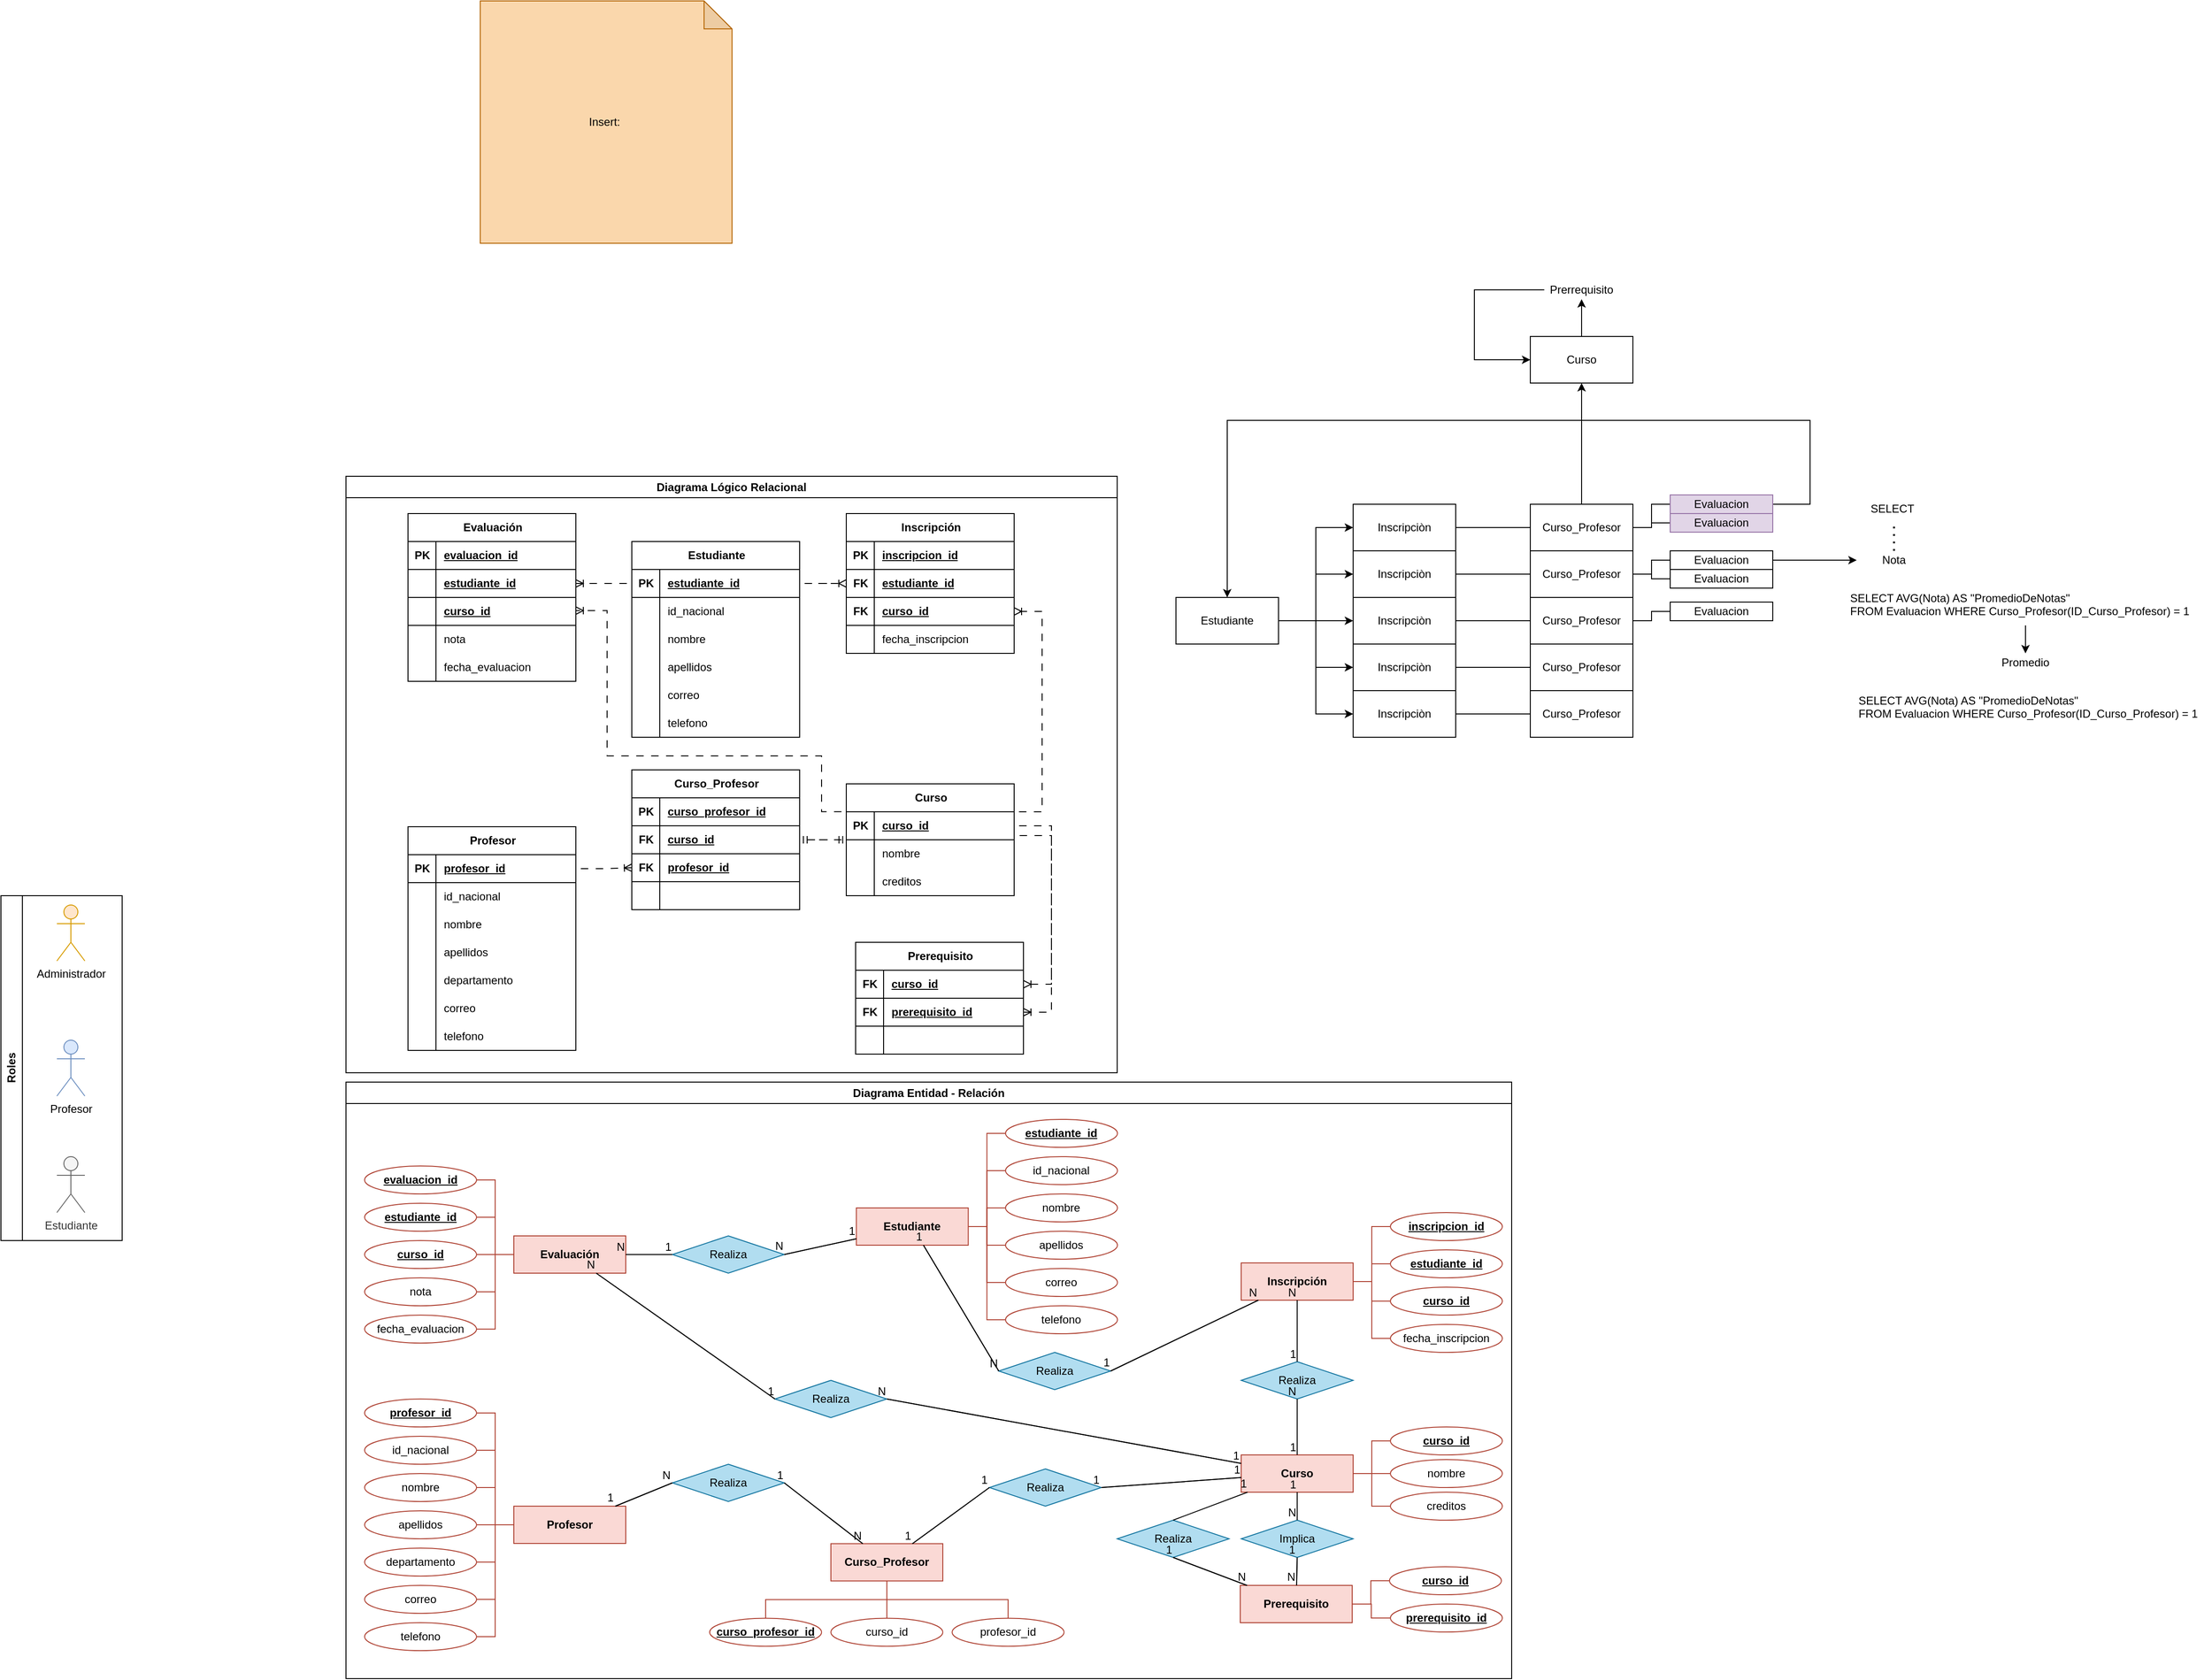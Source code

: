 <mxfile version="25.0.1">
  <diagram name="Página-1" id="Hu1RpbqM-3y1SFzPW29S">
    <mxGraphModel dx="2181" dy="1957" grid="1" gridSize="10" guides="1" tooltips="1" connect="1" arrows="1" fold="1" page="1" pageScale="1" pageWidth="827" pageHeight="1169" math="0" shadow="0">
      <root>
        <mxCell id="0" />
        <mxCell id="1" parent="0" />
        <mxCell id="tVakCNewuX55BOLKWGS_-75" style="edgeStyle=orthogonalEdgeStyle;rounded=0;orthogonalLoop=1;jettySize=auto;html=1;entryX=1;entryY=0.5;entryDx=0;entryDy=0;endArrow=ERone;endFill=0;startArrow=ERoneToMany;startFill=0;" parent="1" target="tVakCNewuX55BOLKWGS_-2" edge="1">
          <mxGeometry relative="1" as="geometry" />
        </mxCell>
        <mxCell id="tVakCNewuX55BOLKWGS_-76" style="edgeStyle=orthogonalEdgeStyle;rounded=0;orthogonalLoop=1;jettySize=auto;html=1;entryX=1;entryY=0.5;entryDx=0;entryDy=0;endArrow=ERone;endFill=0;startArrow=ERone;startFill=0;" parent="1" target="tVakCNewuX55BOLKWGS_-15" edge="1">
          <mxGeometry relative="1" as="geometry" />
        </mxCell>
        <mxCell id="tVakCNewuX55BOLKWGS_-77" style="edgeStyle=orthogonalEdgeStyle;rounded=0;orthogonalLoop=1;jettySize=auto;html=1;endArrow=ERone;endFill=0;startArrow=ERone;startFill=0;" parent="1" target="tVakCNewuX55BOLKWGS_-15" edge="1">
          <mxGeometry relative="1" as="geometry" />
        </mxCell>
        <mxCell id="tVakCNewuX55BOLKWGS_-78" style="edgeStyle=orthogonalEdgeStyle;rounded=0;orthogonalLoop=1;jettySize=auto;html=1;entryX=0;entryY=0.5;entryDx=0;entryDy=0;endArrow=ERone;endFill=0;startArrow=ERoneToMany;startFill=0;" parent="1" target="tVakCNewuX55BOLKWGS_-2" edge="1">
          <mxGeometry relative="1" as="geometry" />
        </mxCell>
        <mxCell id="tVakCNewuX55BOLKWGS_-80" value="Insert:&amp;nbsp;" style="shape=note;whiteSpace=wrap;html=1;backgroundOutline=1;darkOpacity=0.05;fillColor=#fad7ac;strokeColor=#b46504;" parent="1" vertex="1">
          <mxGeometry x="144" y="-510" width="270" height="260" as="geometry" />
        </mxCell>
        <mxCell id="IsDlNpFLp2fR5QmGu0Rg-20" value="" style="edgeStyle=orthogonalEdgeStyle;rounded=0;orthogonalLoop=1;jettySize=auto;html=1;" parent="1" source="IsDlNpFLp2fR5QmGu0Rg-18" target="IsDlNpFLp2fR5QmGu0Rg-19" edge="1">
          <mxGeometry relative="1" as="geometry" />
        </mxCell>
        <mxCell id="IsDlNpFLp2fR5QmGu0Rg-25" style="edgeStyle=orthogonalEdgeStyle;rounded=0;orthogonalLoop=1;jettySize=auto;html=1;entryX=0;entryY=0.5;entryDx=0;entryDy=0;" parent="1" source="IsDlNpFLp2fR5QmGu0Rg-18" target="IsDlNpFLp2fR5QmGu0Rg-21" edge="1">
          <mxGeometry relative="1" as="geometry" />
        </mxCell>
        <mxCell id="IsDlNpFLp2fR5QmGu0Rg-26" style="edgeStyle=orthogonalEdgeStyle;rounded=0;orthogonalLoop=1;jettySize=auto;html=1;entryX=0;entryY=0.5;entryDx=0;entryDy=0;" parent="1" source="IsDlNpFLp2fR5QmGu0Rg-18" target="IsDlNpFLp2fR5QmGu0Rg-23" edge="1">
          <mxGeometry relative="1" as="geometry" />
        </mxCell>
        <mxCell id="IsDlNpFLp2fR5QmGu0Rg-27" style="edgeStyle=orthogonalEdgeStyle;rounded=0;orthogonalLoop=1;jettySize=auto;html=1;entryX=0;entryY=0.5;entryDx=0;entryDy=0;" parent="1" source="IsDlNpFLp2fR5QmGu0Rg-18" target="IsDlNpFLp2fR5QmGu0Rg-24" edge="1">
          <mxGeometry relative="1" as="geometry" />
        </mxCell>
        <mxCell id="IsDlNpFLp2fR5QmGu0Rg-28" style="edgeStyle=orthogonalEdgeStyle;rounded=0;orthogonalLoop=1;jettySize=auto;html=1;entryX=0;entryY=0.5;entryDx=0;entryDy=0;" parent="1" source="IsDlNpFLp2fR5QmGu0Rg-18" target="IsDlNpFLp2fR5QmGu0Rg-22" edge="1">
          <mxGeometry relative="1" as="geometry" />
        </mxCell>
        <mxCell id="IsDlNpFLp2fR5QmGu0Rg-18" value="Estudiante" style="html=1;whiteSpace=wrap;" parent="1" vertex="1">
          <mxGeometry x="890" y="130" width="110" height="50" as="geometry" />
        </mxCell>
        <mxCell id="IsDlNpFLp2fR5QmGu0Rg-36" style="edgeStyle=orthogonalEdgeStyle;rounded=0;orthogonalLoop=1;jettySize=auto;html=1;entryX=0;entryY=0.5;entryDx=0;entryDy=0;endArrow=none;endFill=0;" parent="1" source="IsDlNpFLp2fR5QmGu0Rg-19" target="IsDlNpFLp2fR5QmGu0Rg-32" edge="1">
          <mxGeometry relative="1" as="geometry" />
        </mxCell>
        <mxCell id="IsDlNpFLp2fR5QmGu0Rg-19" value="Inscripciòn" style="html=1;whiteSpace=wrap;" parent="1" vertex="1">
          <mxGeometry x="1080" y="130" width="110" height="50" as="geometry" />
        </mxCell>
        <mxCell id="IsDlNpFLp2fR5QmGu0Rg-38" style="edgeStyle=orthogonalEdgeStyle;rounded=0;orthogonalLoop=1;jettySize=auto;html=1;entryX=0;entryY=0.5;entryDx=0;entryDy=0;endArrow=none;endFill=0;" parent="1" source="IsDlNpFLp2fR5QmGu0Rg-21" target="IsDlNpFLp2fR5QmGu0Rg-34" edge="1">
          <mxGeometry relative="1" as="geometry" />
        </mxCell>
        <mxCell id="IsDlNpFLp2fR5QmGu0Rg-21" value="Inscripciòn" style="html=1;whiteSpace=wrap;" parent="1" vertex="1">
          <mxGeometry x="1080" y="230" width="110" height="50" as="geometry" />
        </mxCell>
        <mxCell id="IsDlNpFLp2fR5QmGu0Rg-30" value="" style="edgeStyle=orthogonalEdgeStyle;rounded=0;orthogonalLoop=1;jettySize=auto;html=1;endArrow=none;endFill=0;" parent="1" source="IsDlNpFLp2fR5QmGu0Rg-22" target="IsDlNpFLp2fR5QmGu0Rg-29" edge="1">
          <mxGeometry relative="1" as="geometry" />
        </mxCell>
        <mxCell id="IsDlNpFLp2fR5QmGu0Rg-22" value="Inscripciòn" style="html=1;whiteSpace=wrap;" parent="1" vertex="1">
          <mxGeometry x="1080" y="30" width="110" height="50" as="geometry" />
        </mxCell>
        <mxCell id="IsDlNpFLp2fR5QmGu0Rg-37" style="edgeStyle=orthogonalEdgeStyle;rounded=0;orthogonalLoop=1;jettySize=auto;html=1;entryX=0;entryY=0.5;entryDx=0;entryDy=0;endArrow=none;endFill=0;" parent="1" source="IsDlNpFLp2fR5QmGu0Rg-23" target="IsDlNpFLp2fR5QmGu0Rg-33" edge="1">
          <mxGeometry relative="1" as="geometry" />
        </mxCell>
        <mxCell id="IsDlNpFLp2fR5QmGu0Rg-23" value="Inscripciòn" style="html=1;whiteSpace=wrap;" parent="1" vertex="1">
          <mxGeometry x="1080" y="180" width="110" height="50" as="geometry" />
        </mxCell>
        <mxCell id="IsDlNpFLp2fR5QmGu0Rg-35" style="edgeStyle=orthogonalEdgeStyle;rounded=0;orthogonalLoop=1;jettySize=auto;html=1;entryX=0;entryY=0.5;entryDx=0;entryDy=0;endArrow=none;endFill=0;" parent="1" source="IsDlNpFLp2fR5QmGu0Rg-24" target="IsDlNpFLp2fR5QmGu0Rg-31" edge="1">
          <mxGeometry relative="1" as="geometry" />
        </mxCell>
        <mxCell id="IsDlNpFLp2fR5QmGu0Rg-24" value="Inscripciòn" style="html=1;whiteSpace=wrap;" parent="1" vertex="1">
          <mxGeometry x="1080" y="80" width="110" height="50" as="geometry" />
        </mxCell>
        <mxCell id="IsDlNpFLp2fR5QmGu0Rg-40" value="" style="edgeStyle=orthogonalEdgeStyle;rounded=0;orthogonalLoop=1;jettySize=auto;html=1;endArrow=baseDash;endFill=0;" parent="1" source="IsDlNpFLp2fR5QmGu0Rg-29" target="IsDlNpFLp2fR5QmGu0Rg-39" edge="1">
          <mxGeometry relative="1" as="geometry" />
        </mxCell>
        <mxCell id="IsDlNpFLp2fR5QmGu0Rg-56" style="edgeStyle=orthogonalEdgeStyle;rounded=0;orthogonalLoop=1;jettySize=auto;html=1;entryX=0.5;entryY=1;entryDx=0;entryDy=0;" parent="1" source="IsDlNpFLp2fR5QmGu0Rg-29" target="IsDlNpFLp2fR5QmGu0Rg-55" edge="1">
          <mxGeometry relative="1" as="geometry" />
        </mxCell>
        <mxCell id="IsDlNpFLp2fR5QmGu0Rg-29" value="Curso_Profesor" style="html=1;whiteSpace=wrap;" parent="1" vertex="1">
          <mxGeometry x="1270" y="30" width="110" height="50" as="geometry" />
        </mxCell>
        <mxCell id="IsDlNpFLp2fR5QmGu0Rg-31" value="Curso_Profesor" style="html=1;whiteSpace=wrap;" parent="1" vertex="1">
          <mxGeometry x="1270" y="80" width="110" height="50" as="geometry" />
        </mxCell>
        <mxCell id="IsDlNpFLp2fR5QmGu0Rg-32" value="Curso_Profesor" style="html=1;whiteSpace=wrap;" parent="1" vertex="1">
          <mxGeometry x="1270" y="130" width="110" height="50" as="geometry" />
        </mxCell>
        <mxCell id="IsDlNpFLp2fR5QmGu0Rg-33" value="Curso_Profesor" style="html=1;whiteSpace=wrap;" parent="1" vertex="1">
          <mxGeometry x="1270" y="180" width="110" height="50" as="geometry" />
        </mxCell>
        <mxCell id="IsDlNpFLp2fR5QmGu0Rg-34" value="Curso_Profesor" style="html=1;whiteSpace=wrap;" parent="1" vertex="1">
          <mxGeometry x="1270" y="230" width="110" height="50" as="geometry" />
        </mxCell>
        <mxCell id="IsDlNpFLp2fR5QmGu0Rg-51" style="edgeStyle=orthogonalEdgeStyle;rounded=0;orthogonalLoop=1;jettySize=auto;html=1;entryX=0.5;entryY=0;entryDx=0;entryDy=0;exitX=1;exitY=0.5;exitDx=0;exitDy=0;" parent="1" source="IsDlNpFLp2fR5QmGu0Rg-39" target="IsDlNpFLp2fR5QmGu0Rg-18" edge="1">
          <mxGeometry relative="1" as="geometry">
            <Array as="points">
              <mxPoint x="1570" y="30" />
              <mxPoint x="1570" y="-60" />
              <mxPoint x="945" y="-60" />
            </Array>
          </mxGeometry>
        </mxCell>
        <mxCell id="IsDlNpFLp2fR5QmGu0Rg-39" value="Evaluacion" style="html=1;whiteSpace=wrap;fillColor=#e1d5e7;strokeColor=#9673a6;" parent="1" vertex="1">
          <mxGeometry x="1420" y="20" width="110" height="20" as="geometry" />
        </mxCell>
        <mxCell id="IsDlNpFLp2fR5QmGu0Rg-41" value="" style="edgeStyle=orthogonalEdgeStyle;rounded=0;orthogonalLoop=1;jettySize=auto;html=1;endArrow=baseDash;endFill=0;exitX=1;exitY=0.5;exitDx=0;exitDy=0;" parent="1" source="IsDlNpFLp2fR5QmGu0Rg-29" target="IsDlNpFLp2fR5QmGu0Rg-42" edge="1">
          <mxGeometry relative="1" as="geometry">
            <mxPoint x="1390" y="65" as="sourcePoint" />
          </mxGeometry>
        </mxCell>
        <mxCell id="IsDlNpFLp2fR5QmGu0Rg-42" value="Evaluacion" style="html=1;whiteSpace=wrap;fillColor=#e1d5e7;strokeColor=#9673a6;" parent="1" vertex="1">
          <mxGeometry x="1420" y="40" width="110" height="20" as="geometry" />
        </mxCell>
        <mxCell id="IsDlNpFLp2fR5QmGu0Rg-43" value="" style="edgeStyle=orthogonalEdgeStyle;rounded=0;orthogonalLoop=1;jettySize=auto;html=1;endArrow=baseDash;endFill=0;exitX=1;exitY=0.5;exitDx=0;exitDy=0;" parent="1" source="IsDlNpFLp2fR5QmGu0Rg-31" target="IsDlNpFLp2fR5QmGu0Rg-44" edge="1">
          <mxGeometry relative="1" as="geometry">
            <mxPoint x="1400" y="75" as="sourcePoint" />
          </mxGeometry>
        </mxCell>
        <mxCell id="IsDlNpFLp2fR5QmGu0Rg-44" value="Evaluacion" style="html=1;whiteSpace=wrap;" parent="1" vertex="1">
          <mxGeometry x="1420" y="100" width="110" height="20" as="geometry" />
        </mxCell>
        <mxCell id="IsDlNpFLp2fR5QmGu0Rg-45" value="" style="edgeStyle=orthogonalEdgeStyle;rounded=0;orthogonalLoop=1;jettySize=auto;html=1;endArrow=baseDash;endFill=0;exitX=1;exitY=0.5;exitDx=0;exitDy=0;" parent="1" source="IsDlNpFLp2fR5QmGu0Rg-31" target="IsDlNpFLp2fR5QmGu0Rg-46" edge="1">
          <mxGeometry relative="1" as="geometry">
            <mxPoint x="1410" y="85" as="sourcePoint" />
          </mxGeometry>
        </mxCell>
        <mxCell id="IsDlNpFLp2fR5QmGu0Rg-62" style="edgeStyle=orthogonalEdgeStyle;rounded=0;orthogonalLoop=1;jettySize=auto;html=1;" parent="1" source="IsDlNpFLp2fR5QmGu0Rg-46" target="IsDlNpFLp2fR5QmGu0Rg-61" edge="1">
          <mxGeometry relative="1" as="geometry" />
        </mxCell>
        <mxCell id="IsDlNpFLp2fR5QmGu0Rg-46" value="Evaluacion" style="html=1;whiteSpace=wrap;" parent="1" vertex="1">
          <mxGeometry x="1420" y="80" width="110" height="20" as="geometry" />
        </mxCell>
        <mxCell id="IsDlNpFLp2fR5QmGu0Rg-47" value="" style="edgeStyle=orthogonalEdgeStyle;rounded=0;orthogonalLoop=1;jettySize=auto;html=1;endArrow=baseDash;endFill=0;exitX=1;exitY=0.5;exitDx=0;exitDy=0;" parent="1" source="IsDlNpFLp2fR5QmGu0Rg-32" target="IsDlNpFLp2fR5QmGu0Rg-48" edge="1">
          <mxGeometry relative="1" as="geometry">
            <mxPoint x="1390" y="125" as="sourcePoint" />
          </mxGeometry>
        </mxCell>
        <mxCell id="IsDlNpFLp2fR5QmGu0Rg-48" value="Evaluacion" style="html=1;whiteSpace=wrap;" parent="1" vertex="1">
          <mxGeometry x="1420" y="135" width="110" height="20" as="geometry" />
        </mxCell>
        <mxCell id="IsDlNpFLp2fR5QmGu0Rg-58" style="edgeStyle=orthogonalEdgeStyle;rounded=0;orthogonalLoop=1;jettySize=auto;html=1;" parent="1" source="IsDlNpFLp2fR5QmGu0Rg-55" target="IsDlNpFLp2fR5QmGu0Rg-57" edge="1">
          <mxGeometry relative="1" as="geometry" />
        </mxCell>
        <mxCell id="IsDlNpFLp2fR5QmGu0Rg-55" value="Curso" style="html=1;whiteSpace=wrap;" parent="1" vertex="1">
          <mxGeometry x="1270" y="-150" width="110" height="50" as="geometry" />
        </mxCell>
        <mxCell id="IsDlNpFLp2fR5QmGu0Rg-59" style="edgeStyle=orthogonalEdgeStyle;rounded=0;orthogonalLoop=1;jettySize=auto;html=1;entryX=0;entryY=0.5;entryDx=0;entryDy=0;exitX=0;exitY=0.5;exitDx=0;exitDy=0;" parent="1" source="IsDlNpFLp2fR5QmGu0Rg-57" target="IsDlNpFLp2fR5QmGu0Rg-55" edge="1">
          <mxGeometry relative="1" as="geometry">
            <Array as="points">
              <mxPoint x="1210" y="-200" />
              <mxPoint x="1210" y="-125" />
            </Array>
          </mxGeometry>
        </mxCell>
        <UserObject label="Prerrequisito" placeholders="1" name="Variable" id="IsDlNpFLp2fR5QmGu0Rg-57">
          <mxCell style="text;html=1;strokeColor=none;fillColor=none;align=center;verticalAlign=middle;whiteSpace=wrap;overflow=hidden;" parent="1" vertex="1">
            <mxGeometry x="1285" y="-210" width="80" height="20" as="geometry" />
          </mxCell>
        </UserObject>
        <mxCell id="IsDlNpFLp2fR5QmGu0Rg-60" value="SELECT&amp;nbsp;" style="text;html=1;align=center;verticalAlign=middle;whiteSpace=wrap;rounded=0;" parent="1" vertex="1">
          <mxGeometry x="1630" y="20" width="60" height="30" as="geometry" />
        </mxCell>
        <UserObject label="Nota" placeholders="1" name="Variable" id="IsDlNpFLp2fR5QmGu0Rg-61">
          <mxCell style="text;html=1;strokeColor=none;fillColor=none;align=center;verticalAlign=middle;whiteSpace=wrap;overflow=hidden;" parent="1" vertex="1">
            <mxGeometry x="1620" y="80" width="80" height="20" as="geometry" />
          </mxCell>
        </UserObject>
        <mxCell id="IsDlNpFLp2fR5QmGu0Rg-63" value="" style="endArrow=none;dashed=1;html=1;dashPattern=1 3;strokeWidth=2;rounded=0;exitX=0.5;exitY=0;exitDx=0;exitDy=0;entryX=0.5;entryY=1;entryDx=0;entryDy=0;" parent="1" source="IsDlNpFLp2fR5QmGu0Rg-61" target="IsDlNpFLp2fR5QmGu0Rg-60" edge="1">
          <mxGeometry width="50" height="50" relative="1" as="geometry">
            <mxPoint x="1580" y="100" as="sourcePoint" />
            <mxPoint x="1630" y="50" as="targetPoint" />
          </mxGeometry>
        </mxCell>
        <mxCell id="IsDlNpFLp2fR5QmGu0Rg-66" style="edgeStyle=orthogonalEdgeStyle;rounded=0;orthogonalLoop=1;jettySize=auto;html=1;" parent="1" source="IsDlNpFLp2fR5QmGu0Rg-64" target="IsDlNpFLp2fR5QmGu0Rg-65" edge="1">
          <mxGeometry relative="1" as="geometry" />
        </mxCell>
        <mxCell id="IsDlNpFLp2fR5QmGu0Rg-64" value="SELECT AVG(Nota) AS &quot;PromedioDeNotas&quot;&lt;div&gt;FROM Evaluacion WHERE Curso_Profesor(ID_Curso_Profesor) = 1&lt;/div&gt;&lt;div&gt;&lt;br&gt;&lt;/div&gt;" style="text;html=1;align=left;verticalAlign=middle;whiteSpace=wrap;rounded=0;" parent="1" vertex="1">
          <mxGeometry x="1611" y="130" width="380" height="30" as="geometry" />
        </mxCell>
        <UserObject label="Promedio" placeholders="1" name="Variable" id="IsDlNpFLp2fR5QmGu0Rg-65">
          <mxCell style="text;html=1;strokeColor=none;fillColor=none;align=center;verticalAlign=middle;whiteSpace=wrap;overflow=hidden;" parent="1" vertex="1">
            <mxGeometry x="1761" y="190" width="80" height="20" as="geometry" />
          </mxCell>
        </UserObject>
        <mxCell id="IsDlNpFLp2fR5QmGu0Rg-67" value="SELECT AVG(Nota) AS &quot;PromedioDeNotas&quot;&lt;div&gt;FROM Evaluacion WHERE Curso_Profesor(ID_Curso_Profesor) = 1&lt;/div&gt;&lt;div&gt;&lt;br&gt;&lt;/div&gt;" style="text;html=1;align=left;verticalAlign=middle;whiteSpace=wrap;rounded=0;" parent="1" vertex="1">
          <mxGeometry x="1620" y="240" width="380" height="30" as="geometry" />
        </mxCell>
        <mxCell id="ZIFsrbRC7Q8bUAKaAm2p-65" value="Roles" style="swimlane;horizontal=0;whiteSpace=wrap;html=1;" parent="1" vertex="1">
          <mxGeometry x="-370" y="450" width="130" height="370" as="geometry" />
        </mxCell>
        <mxCell id="ZIFsrbRC7Q8bUAKaAm2p-2" value="Profesor" style="shape=umlActor;verticalLabelPosition=bottom;verticalAlign=top;html=1;outlineConnect=0;fillColor=#dae8fc;strokeColor=#6c8ebf;" parent="ZIFsrbRC7Q8bUAKaAm2p-65" vertex="1">
          <mxGeometry x="60" y="155" width="30" height="60" as="geometry" />
        </mxCell>
        <mxCell id="ZIFsrbRC7Q8bUAKaAm2p-1" value="Estudiante" style="shape=umlActor;verticalLabelPosition=bottom;verticalAlign=top;html=1;outlineConnect=0;fillColor=#f5f5f5;fontColor=#333333;strokeColor=#666666;" parent="ZIFsrbRC7Q8bUAKaAm2p-65" vertex="1">
          <mxGeometry x="60" y="280" width="30" height="60" as="geometry" />
        </mxCell>
        <mxCell id="ZIFsrbRC7Q8bUAKaAm2p-3" value="Administrador" style="shape=umlActor;verticalLabelPosition=bottom;verticalAlign=top;html=1;outlineConnect=0;fillColor=#ffe6cc;strokeColor=#d79b00;" parent="ZIFsrbRC7Q8bUAKaAm2p-65" vertex="1">
          <mxGeometry x="60" y="10" width="30" height="60" as="geometry" />
        </mxCell>
        <mxCell id="ZIFsrbRC7Q8bUAKaAm2p-66" value="Diagrama Lógico Relacional" style="swimlane;html=1;whiteSpace=wrap;" parent="1" vertex="1">
          <mxGeometry width="827" height="640" as="geometry" />
        </mxCell>
        <mxCell id="tVakCNewuX55BOLKWGS_-1" value="Estudiante" style="shape=table;startSize=30;container=1;collapsible=1;childLayout=tableLayout;fixedRows=1;rowLines=0;fontStyle=1;align=center;resizeLast=1;html=1;" parent="ZIFsrbRC7Q8bUAKaAm2p-66" vertex="1">
          <mxGeometry x="306.5" y="70" width="180" height="210" as="geometry" />
        </mxCell>
        <mxCell id="tVakCNewuX55BOLKWGS_-2" value="" style="shape=tableRow;horizontal=0;startSize=0;swimlaneHead=0;swimlaneBody=0;fillColor=none;collapsible=0;dropTarget=0;points=[[0,0.5],[1,0.5]];portConstraint=eastwest;top=0;left=0;right=0;bottom=1;" parent="tVakCNewuX55BOLKWGS_-1" vertex="1">
          <mxGeometry y="30" width="180" height="30" as="geometry" />
        </mxCell>
        <mxCell id="tVakCNewuX55BOLKWGS_-3" value="PK" style="shape=partialRectangle;connectable=0;fillColor=none;top=0;left=0;bottom=0;right=0;fontStyle=1;overflow=hidden;whiteSpace=wrap;html=1;" parent="tVakCNewuX55BOLKWGS_-2" vertex="1">
          <mxGeometry width="30" height="30" as="geometry">
            <mxRectangle width="30" height="30" as="alternateBounds" />
          </mxGeometry>
        </mxCell>
        <mxCell id="tVakCNewuX55BOLKWGS_-4" value="estudiante_id" style="shape=partialRectangle;connectable=0;fillColor=none;top=0;left=0;bottom=0;right=0;align=left;spacingLeft=6;fontStyle=5;overflow=hidden;whiteSpace=wrap;html=1;" parent="tVakCNewuX55BOLKWGS_-2" vertex="1">
          <mxGeometry x="30" width="150" height="30" as="geometry">
            <mxRectangle width="150" height="30" as="alternateBounds" />
          </mxGeometry>
        </mxCell>
        <mxCell id="ZIFsrbRC7Q8bUAKaAm2p-4" style="shape=tableRow;horizontal=0;startSize=0;swimlaneHead=0;swimlaneBody=0;fillColor=none;collapsible=0;dropTarget=0;points=[[0,0.5],[1,0.5]];portConstraint=eastwest;top=0;left=0;right=0;bottom=0;" parent="tVakCNewuX55BOLKWGS_-1" vertex="1">
          <mxGeometry y="60" width="180" height="30" as="geometry" />
        </mxCell>
        <mxCell id="ZIFsrbRC7Q8bUAKaAm2p-5" style="shape=partialRectangle;connectable=0;fillColor=none;top=0;left=0;bottom=0;right=0;editable=1;overflow=hidden;whiteSpace=wrap;html=1;" parent="ZIFsrbRC7Q8bUAKaAm2p-4" vertex="1">
          <mxGeometry width="30" height="30" as="geometry">
            <mxRectangle width="30" height="30" as="alternateBounds" />
          </mxGeometry>
        </mxCell>
        <mxCell id="ZIFsrbRC7Q8bUAKaAm2p-6" value="id_nacional" style="shape=partialRectangle;connectable=0;fillColor=none;top=0;left=0;bottom=0;right=0;align=left;spacingLeft=6;overflow=hidden;whiteSpace=wrap;html=1;" parent="ZIFsrbRC7Q8bUAKaAm2p-4" vertex="1">
          <mxGeometry x="30" width="150" height="30" as="geometry">
            <mxRectangle width="150" height="30" as="alternateBounds" />
          </mxGeometry>
        </mxCell>
        <mxCell id="tVakCNewuX55BOLKWGS_-5" value="" style="shape=tableRow;horizontal=0;startSize=0;swimlaneHead=0;swimlaneBody=0;fillColor=none;collapsible=0;dropTarget=0;points=[[0,0.5],[1,0.5]];portConstraint=eastwest;top=0;left=0;right=0;bottom=0;" parent="tVakCNewuX55BOLKWGS_-1" vertex="1">
          <mxGeometry y="90" width="180" height="30" as="geometry" />
        </mxCell>
        <mxCell id="tVakCNewuX55BOLKWGS_-6" value="" style="shape=partialRectangle;connectable=0;fillColor=none;top=0;left=0;bottom=0;right=0;editable=1;overflow=hidden;whiteSpace=wrap;html=1;" parent="tVakCNewuX55BOLKWGS_-5" vertex="1">
          <mxGeometry width="30" height="30" as="geometry">
            <mxRectangle width="30" height="30" as="alternateBounds" />
          </mxGeometry>
        </mxCell>
        <mxCell id="tVakCNewuX55BOLKWGS_-7" value="nombre" style="shape=partialRectangle;connectable=0;fillColor=none;top=0;left=0;bottom=0;right=0;align=left;spacingLeft=6;overflow=hidden;whiteSpace=wrap;html=1;" parent="tVakCNewuX55BOLKWGS_-5" vertex="1">
          <mxGeometry x="30" width="150" height="30" as="geometry">
            <mxRectangle width="150" height="30" as="alternateBounds" />
          </mxGeometry>
        </mxCell>
        <mxCell id="tVakCNewuX55BOLKWGS_-8" value="" style="shape=tableRow;horizontal=0;startSize=0;swimlaneHead=0;swimlaneBody=0;fillColor=none;collapsible=0;dropTarget=0;points=[[0,0.5],[1,0.5]];portConstraint=eastwest;top=0;left=0;right=0;bottom=0;" parent="tVakCNewuX55BOLKWGS_-1" vertex="1">
          <mxGeometry y="120" width="180" height="30" as="geometry" />
        </mxCell>
        <mxCell id="tVakCNewuX55BOLKWGS_-9" value="" style="shape=partialRectangle;connectable=0;fillColor=none;top=0;left=0;bottom=0;right=0;editable=1;overflow=hidden;whiteSpace=wrap;html=1;" parent="tVakCNewuX55BOLKWGS_-8" vertex="1">
          <mxGeometry width="30" height="30" as="geometry">
            <mxRectangle width="30" height="30" as="alternateBounds" />
          </mxGeometry>
        </mxCell>
        <mxCell id="tVakCNewuX55BOLKWGS_-10" value="apellidos" style="shape=partialRectangle;connectable=0;fillColor=none;top=0;left=0;bottom=0;right=0;align=left;spacingLeft=6;overflow=hidden;whiteSpace=wrap;html=1;" parent="tVakCNewuX55BOLKWGS_-8" vertex="1">
          <mxGeometry x="30" width="150" height="30" as="geometry">
            <mxRectangle width="150" height="30" as="alternateBounds" />
          </mxGeometry>
        </mxCell>
        <mxCell id="tVakCNewuX55BOLKWGS_-11" value="" style="shape=tableRow;horizontal=0;startSize=0;swimlaneHead=0;swimlaneBody=0;fillColor=none;collapsible=0;dropTarget=0;points=[[0,0.5],[1,0.5]];portConstraint=eastwest;top=0;left=0;right=0;bottom=0;" parent="tVakCNewuX55BOLKWGS_-1" vertex="1">
          <mxGeometry y="150" width="180" height="30" as="geometry" />
        </mxCell>
        <mxCell id="tVakCNewuX55BOLKWGS_-12" value="" style="shape=partialRectangle;connectable=0;fillColor=none;top=0;left=0;bottom=0;right=0;editable=1;overflow=hidden;whiteSpace=wrap;html=1;" parent="tVakCNewuX55BOLKWGS_-11" vertex="1">
          <mxGeometry width="30" height="30" as="geometry">
            <mxRectangle width="30" height="30" as="alternateBounds" />
          </mxGeometry>
        </mxCell>
        <mxCell id="tVakCNewuX55BOLKWGS_-13" value="correo" style="shape=partialRectangle;connectable=0;fillColor=none;top=0;left=0;bottom=0;right=0;align=left;spacingLeft=6;overflow=hidden;whiteSpace=wrap;html=1;" parent="tVakCNewuX55BOLKWGS_-11" vertex="1">
          <mxGeometry x="30" width="150" height="30" as="geometry">
            <mxRectangle width="150" height="30" as="alternateBounds" />
          </mxGeometry>
        </mxCell>
        <mxCell id="tVakCNewuX55BOLKWGS_-72" style="shape=tableRow;horizontal=0;startSize=0;swimlaneHead=0;swimlaneBody=0;fillColor=none;collapsible=0;dropTarget=0;points=[[0,0.5],[1,0.5]];portConstraint=eastwest;top=0;left=0;right=0;bottom=0;" parent="tVakCNewuX55BOLKWGS_-1" vertex="1">
          <mxGeometry y="180" width="180" height="30" as="geometry" />
        </mxCell>
        <mxCell id="tVakCNewuX55BOLKWGS_-73" style="shape=partialRectangle;connectable=0;fillColor=none;top=0;left=0;bottom=0;right=0;editable=1;overflow=hidden;whiteSpace=wrap;html=1;" parent="tVakCNewuX55BOLKWGS_-72" vertex="1">
          <mxGeometry width="30" height="30" as="geometry">
            <mxRectangle width="30" height="30" as="alternateBounds" />
          </mxGeometry>
        </mxCell>
        <mxCell id="tVakCNewuX55BOLKWGS_-74" value="telefono" style="shape=partialRectangle;connectable=0;fillColor=none;top=0;left=0;bottom=0;right=0;align=left;spacingLeft=6;overflow=hidden;whiteSpace=wrap;html=1;" parent="tVakCNewuX55BOLKWGS_-72" vertex="1">
          <mxGeometry x="30" width="150" height="30" as="geometry">
            <mxRectangle width="150" height="30" as="alternateBounds" />
          </mxGeometry>
        </mxCell>
        <mxCell id="tVakCNewuX55BOLKWGS_-14" value="Curso_Profesor" style="shape=table;startSize=30;container=1;collapsible=1;childLayout=tableLayout;fixedRows=1;rowLines=0;fontStyle=1;align=center;resizeLast=1;html=1;" parent="ZIFsrbRC7Q8bUAKaAm2p-66" vertex="1">
          <mxGeometry x="306.5" y="315" width="180" height="150" as="geometry" />
        </mxCell>
        <mxCell id="tVakCNewuX55BOLKWGS_-15" value="" style="shape=tableRow;horizontal=0;startSize=0;swimlaneHead=0;swimlaneBody=0;fillColor=none;collapsible=0;dropTarget=0;points=[[0,0.5],[1,0.5]];portConstraint=eastwest;top=0;left=0;right=0;bottom=1;" parent="tVakCNewuX55BOLKWGS_-14" vertex="1">
          <mxGeometry y="30" width="180" height="30" as="geometry" />
        </mxCell>
        <mxCell id="tVakCNewuX55BOLKWGS_-16" value="PK" style="shape=partialRectangle;connectable=0;fillColor=none;top=0;left=0;bottom=0;right=0;fontStyle=1;overflow=hidden;whiteSpace=wrap;html=1;" parent="tVakCNewuX55BOLKWGS_-15" vertex="1">
          <mxGeometry width="30" height="30" as="geometry">
            <mxRectangle width="30" height="30" as="alternateBounds" />
          </mxGeometry>
        </mxCell>
        <mxCell id="tVakCNewuX55BOLKWGS_-17" value="curso_profesor_id" style="shape=partialRectangle;connectable=0;fillColor=none;top=0;left=0;bottom=0;right=0;align=left;spacingLeft=6;fontStyle=5;overflow=hidden;whiteSpace=wrap;html=1;" parent="tVakCNewuX55BOLKWGS_-15" vertex="1">
          <mxGeometry x="30" width="150" height="30" as="geometry">
            <mxRectangle width="150" height="30" as="alternateBounds" />
          </mxGeometry>
        </mxCell>
        <mxCell id="L016ppqFMgIgHRWWo6kk-58" style="shape=tableRow;horizontal=0;startSize=0;swimlaneHead=0;swimlaneBody=0;fillColor=none;collapsible=0;dropTarget=0;points=[[0,0.5],[1,0.5]];portConstraint=eastwest;top=0;left=0;right=0;bottom=1;" vertex="1" parent="tVakCNewuX55BOLKWGS_-14">
          <mxGeometry y="60" width="180" height="30" as="geometry" />
        </mxCell>
        <mxCell id="L016ppqFMgIgHRWWo6kk-59" value="FK" style="shape=partialRectangle;connectable=0;fillColor=none;top=0;left=0;bottom=0;right=0;fontStyle=1;overflow=hidden;whiteSpace=wrap;html=1;" vertex="1" parent="L016ppqFMgIgHRWWo6kk-58">
          <mxGeometry width="30" height="30" as="geometry">
            <mxRectangle width="30" height="30" as="alternateBounds" />
          </mxGeometry>
        </mxCell>
        <mxCell id="L016ppqFMgIgHRWWo6kk-60" value="curso_id" style="shape=partialRectangle;connectable=0;fillColor=none;top=0;left=0;bottom=0;right=0;align=left;spacingLeft=6;fontStyle=5;overflow=hidden;whiteSpace=wrap;html=1;" vertex="1" parent="L016ppqFMgIgHRWWo6kk-58">
          <mxGeometry x="30" width="150" height="30" as="geometry">
            <mxRectangle width="150" height="30" as="alternateBounds" />
          </mxGeometry>
        </mxCell>
        <mxCell id="L016ppqFMgIgHRWWo6kk-55" style="shape=tableRow;horizontal=0;startSize=0;swimlaneHead=0;swimlaneBody=0;fillColor=none;collapsible=0;dropTarget=0;points=[[0,0.5],[1,0.5]];portConstraint=eastwest;top=0;left=0;right=0;bottom=1;" vertex="1" parent="tVakCNewuX55BOLKWGS_-14">
          <mxGeometry y="90" width="180" height="30" as="geometry" />
        </mxCell>
        <mxCell id="L016ppqFMgIgHRWWo6kk-56" value="FK" style="shape=partialRectangle;connectable=0;fillColor=none;top=0;left=0;bottom=0;right=0;fontStyle=1;overflow=hidden;whiteSpace=wrap;html=1;" vertex="1" parent="L016ppqFMgIgHRWWo6kk-55">
          <mxGeometry width="30" height="30" as="geometry">
            <mxRectangle width="30" height="30" as="alternateBounds" />
          </mxGeometry>
        </mxCell>
        <mxCell id="L016ppqFMgIgHRWWo6kk-57" value="profesor_id" style="shape=partialRectangle;connectable=0;fillColor=none;top=0;left=0;bottom=0;right=0;align=left;spacingLeft=6;fontStyle=5;overflow=hidden;whiteSpace=wrap;html=1;" vertex="1" parent="L016ppqFMgIgHRWWo6kk-55">
          <mxGeometry x="30" width="150" height="30" as="geometry">
            <mxRectangle width="150" height="30" as="alternateBounds" />
          </mxGeometry>
        </mxCell>
        <mxCell id="tVakCNewuX55BOLKWGS_-18" value="" style="shape=tableRow;horizontal=0;startSize=0;swimlaneHead=0;swimlaneBody=0;fillColor=none;collapsible=0;dropTarget=0;points=[[0,0.5],[1,0.5]];portConstraint=eastwest;top=0;left=0;right=0;bottom=0;" parent="tVakCNewuX55BOLKWGS_-14" vertex="1">
          <mxGeometry y="120" width="180" height="30" as="geometry" />
        </mxCell>
        <mxCell id="tVakCNewuX55BOLKWGS_-19" value="" style="shape=partialRectangle;connectable=0;fillColor=none;top=0;left=0;bottom=0;right=0;editable=1;overflow=hidden;whiteSpace=wrap;html=1;" parent="tVakCNewuX55BOLKWGS_-18" vertex="1">
          <mxGeometry width="30" height="30" as="geometry">
            <mxRectangle width="30" height="30" as="alternateBounds" />
          </mxGeometry>
        </mxCell>
        <mxCell id="tVakCNewuX55BOLKWGS_-20" value="" style="shape=partialRectangle;connectable=0;fillColor=none;top=0;left=0;bottom=0;right=0;align=left;spacingLeft=6;overflow=hidden;whiteSpace=wrap;html=1;" parent="tVakCNewuX55BOLKWGS_-18" vertex="1">
          <mxGeometry x="30" width="150" height="30" as="geometry">
            <mxRectangle width="150" height="30" as="alternateBounds" />
          </mxGeometry>
        </mxCell>
        <mxCell id="tVakCNewuX55BOLKWGS_-27" value="Profesor" style="shape=table;startSize=30;container=1;collapsible=1;childLayout=tableLayout;fixedRows=1;rowLines=0;fontStyle=1;align=center;resizeLast=1;html=1;" parent="ZIFsrbRC7Q8bUAKaAm2p-66" vertex="1">
          <mxGeometry x="66.5" y="376" width="180" height="240" as="geometry" />
        </mxCell>
        <mxCell id="tVakCNewuX55BOLKWGS_-28" value="" style="shape=tableRow;horizontal=0;startSize=0;swimlaneHead=0;swimlaneBody=0;fillColor=none;collapsible=0;dropTarget=0;points=[[0,0.5],[1,0.5]];portConstraint=eastwest;top=0;left=0;right=0;bottom=1;" parent="tVakCNewuX55BOLKWGS_-27" vertex="1">
          <mxGeometry y="30" width="180" height="30" as="geometry" />
        </mxCell>
        <mxCell id="tVakCNewuX55BOLKWGS_-29" value="PK" style="shape=partialRectangle;connectable=0;fillColor=none;top=0;left=0;bottom=0;right=0;fontStyle=1;overflow=hidden;whiteSpace=wrap;html=1;" parent="tVakCNewuX55BOLKWGS_-28" vertex="1">
          <mxGeometry width="30" height="30" as="geometry">
            <mxRectangle width="30" height="30" as="alternateBounds" />
          </mxGeometry>
        </mxCell>
        <mxCell id="tVakCNewuX55BOLKWGS_-30" value="profesor_id" style="shape=partialRectangle;connectable=0;fillColor=none;top=0;left=0;bottom=0;right=0;align=left;spacingLeft=6;fontStyle=5;overflow=hidden;whiteSpace=wrap;html=1;" parent="tVakCNewuX55BOLKWGS_-28" vertex="1">
          <mxGeometry x="30" width="150" height="30" as="geometry">
            <mxRectangle width="150" height="30" as="alternateBounds" />
          </mxGeometry>
        </mxCell>
        <mxCell id="ZIFsrbRC7Q8bUAKaAm2p-7" style="shape=tableRow;horizontal=0;startSize=0;swimlaneHead=0;swimlaneBody=0;fillColor=none;collapsible=0;dropTarget=0;points=[[0,0.5],[1,0.5]];portConstraint=eastwest;top=0;left=0;right=0;bottom=0;" parent="tVakCNewuX55BOLKWGS_-27" vertex="1">
          <mxGeometry y="60" width="180" height="30" as="geometry" />
        </mxCell>
        <mxCell id="ZIFsrbRC7Q8bUAKaAm2p-8" style="shape=partialRectangle;connectable=0;fillColor=none;top=0;left=0;bottom=0;right=0;editable=1;overflow=hidden;whiteSpace=wrap;html=1;" parent="ZIFsrbRC7Q8bUAKaAm2p-7" vertex="1">
          <mxGeometry width="30" height="30" as="geometry">
            <mxRectangle width="30" height="30" as="alternateBounds" />
          </mxGeometry>
        </mxCell>
        <mxCell id="ZIFsrbRC7Q8bUAKaAm2p-9" value="id_nacional" style="shape=partialRectangle;connectable=0;fillColor=none;top=0;left=0;bottom=0;right=0;align=left;spacingLeft=6;overflow=hidden;whiteSpace=wrap;html=1;" parent="ZIFsrbRC7Q8bUAKaAm2p-7" vertex="1">
          <mxGeometry x="30" width="150" height="30" as="geometry">
            <mxRectangle width="150" height="30" as="alternateBounds" />
          </mxGeometry>
        </mxCell>
        <mxCell id="tVakCNewuX55BOLKWGS_-31" value="" style="shape=tableRow;horizontal=0;startSize=0;swimlaneHead=0;swimlaneBody=0;fillColor=none;collapsible=0;dropTarget=0;points=[[0,0.5],[1,0.5]];portConstraint=eastwest;top=0;left=0;right=0;bottom=0;" parent="tVakCNewuX55BOLKWGS_-27" vertex="1">
          <mxGeometry y="90" width="180" height="30" as="geometry" />
        </mxCell>
        <mxCell id="tVakCNewuX55BOLKWGS_-32" value="" style="shape=partialRectangle;connectable=0;fillColor=none;top=0;left=0;bottom=0;right=0;editable=1;overflow=hidden;whiteSpace=wrap;html=1;" parent="tVakCNewuX55BOLKWGS_-31" vertex="1">
          <mxGeometry width="30" height="30" as="geometry">
            <mxRectangle width="30" height="30" as="alternateBounds" />
          </mxGeometry>
        </mxCell>
        <mxCell id="tVakCNewuX55BOLKWGS_-33" value="nombre" style="shape=partialRectangle;connectable=0;fillColor=none;top=0;left=0;bottom=0;right=0;align=left;spacingLeft=6;overflow=hidden;whiteSpace=wrap;html=1;" parent="tVakCNewuX55BOLKWGS_-31" vertex="1">
          <mxGeometry x="30" width="150" height="30" as="geometry">
            <mxRectangle width="150" height="30" as="alternateBounds" />
          </mxGeometry>
        </mxCell>
        <mxCell id="ZIFsrbRC7Q8bUAKaAm2p-13" style="shape=tableRow;horizontal=0;startSize=0;swimlaneHead=0;swimlaneBody=0;fillColor=none;collapsible=0;dropTarget=0;points=[[0,0.5],[1,0.5]];portConstraint=eastwest;top=0;left=0;right=0;bottom=0;" parent="tVakCNewuX55BOLKWGS_-27" vertex="1">
          <mxGeometry y="120" width="180" height="30" as="geometry" />
        </mxCell>
        <mxCell id="ZIFsrbRC7Q8bUAKaAm2p-14" style="shape=partialRectangle;connectable=0;fillColor=none;top=0;left=0;bottom=0;right=0;editable=1;overflow=hidden;whiteSpace=wrap;html=1;" parent="ZIFsrbRC7Q8bUAKaAm2p-13" vertex="1">
          <mxGeometry width="30" height="30" as="geometry">
            <mxRectangle width="30" height="30" as="alternateBounds" />
          </mxGeometry>
        </mxCell>
        <mxCell id="ZIFsrbRC7Q8bUAKaAm2p-15" value="apellidos" style="shape=partialRectangle;connectable=0;fillColor=none;top=0;left=0;bottom=0;right=0;align=left;spacingLeft=6;overflow=hidden;whiteSpace=wrap;html=1;" parent="ZIFsrbRC7Q8bUAKaAm2p-13" vertex="1">
          <mxGeometry x="30" width="150" height="30" as="geometry">
            <mxRectangle width="150" height="30" as="alternateBounds" />
          </mxGeometry>
        </mxCell>
        <mxCell id="tVakCNewuX55BOLKWGS_-34" value="" style="shape=tableRow;horizontal=0;startSize=0;swimlaneHead=0;swimlaneBody=0;fillColor=none;collapsible=0;dropTarget=0;points=[[0,0.5],[1,0.5]];portConstraint=eastwest;top=0;left=0;right=0;bottom=0;" parent="tVakCNewuX55BOLKWGS_-27" vertex="1">
          <mxGeometry y="150" width="180" height="30" as="geometry" />
        </mxCell>
        <mxCell id="tVakCNewuX55BOLKWGS_-35" value="" style="shape=partialRectangle;connectable=0;fillColor=none;top=0;left=0;bottom=0;right=0;editable=1;overflow=hidden;whiteSpace=wrap;html=1;" parent="tVakCNewuX55BOLKWGS_-34" vertex="1">
          <mxGeometry width="30" height="30" as="geometry">
            <mxRectangle width="30" height="30" as="alternateBounds" />
          </mxGeometry>
        </mxCell>
        <mxCell id="tVakCNewuX55BOLKWGS_-36" value="departamento" style="shape=partialRectangle;connectable=0;fillColor=none;top=0;left=0;bottom=0;right=0;align=left;spacingLeft=6;overflow=hidden;whiteSpace=wrap;html=1;" parent="tVakCNewuX55BOLKWGS_-34" vertex="1">
          <mxGeometry x="30" width="150" height="30" as="geometry">
            <mxRectangle width="150" height="30" as="alternateBounds" />
          </mxGeometry>
        </mxCell>
        <mxCell id="tVakCNewuX55BOLKWGS_-37" value="" style="shape=tableRow;horizontal=0;startSize=0;swimlaneHead=0;swimlaneBody=0;fillColor=none;collapsible=0;dropTarget=0;points=[[0,0.5],[1,0.5]];portConstraint=eastwest;top=0;left=0;right=0;bottom=0;" parent="tVakCNewuX55BOLKWGS_-27" vertex="1">
          <mxGeometry y="180" width="180" height="30" as="geometry" />
        </mxCell>
        <mxCell id="tVakCNewuX55BOLKWGS_-38" value="" style="shape=partialRectangle;connectable=0;fillColor=none;top=0;left=0;bottom=0;right=0;editable=1;overflow=hidden;whiteSpace=wrap;html=1;" parent="tVakCNewuX55BOLKWGS_-37" vertex="1">
          <mxGeometry width="30" height="30" as="geometry">
            <mxRectangle width="30" height="30" as="alternateBounds" />
          </mxGeometry>
        </mxCell>
        <mxCell id="tVakCNewuX55BOLKWGS_-39" value="correo" style="shape=partialRectangle;connectable=0;fillColor=none;top=0;left=0;bottom=0;right=0;align=left;spacingLeft=6;overflow=hidden;whiteSpace=wrap;html=1;" parent="tVakCNewuX55BOLKWGS_-37" vertex="1">
          <mxGeometry x="30" width="150" height="30" as="geometry">
            <mxRectangle width="150" height="30" as="alternateBounds" />
          </mxGeometry>
        </mxCell>
        <mxCell id="ZIFsrbRC7Q8bUAKaAm2p-16" style="shape=tableRow;horizontal=0;startSize=0;swimlaneHead=0;swimlaneBody=0;fillColor=none;collapsible=0;dropTarget=0;points=[[0,0.5],[1,0.5]];portConstraint=eastwest;top=0;left=0;right=0;bottom=0;" parent="tVakCNewuX55BOLKWGS_-27" vertex="1">
          <mxGeometry y="210" width="180" height="30" as="geometry" />
        </mxCell>
        <mxCell id="ZIFsrbRC7Q8bUAKaAm2p-17" style="shape=partialRectangle;connectable=0;fillColor=none;top=0;left=0;bottom=0;right=0;editable=1;overflow=hidden;whiteSpace=wrap;html=1;" parent="ZIFsrbRC7Q8bUAKaAm2p-16" vertex="1">
          <mxGeometry width="30" height="30" as="geometry">
            <mxRectangle width="30" height="30" as="alternateBounds" />
          </mxGeometry>
        </mxCell>
        <mxCell id="ZIFsrbRC7Q8bUAKaAm2p-18" value="telefono" style="shape=partialRectangle;connectable=0;fillColor=none;top=0;left=0;bottom=0;right=0;align=left;spacingLeft=6;overflow=hidden;whiteSpace=wrap;html=1;" parent="ZIFsrbRC7Q8bUAKaAm2p-16" vertex="1">
          <mxGeometry x="30" width="150" height="30" as="geometry">
            <mxRectangle width="150" height="30" as="alternateBounds" />
          </mxGeometry>
        </mxCell>
        <mxCell id="tVakCNewuX55BOLKWGS_-40" value="Inscripción" style="shape=table;startSize=30;container=1;collapsible=1;childLayout=tableLayout;fixedRows=1;rowLines=0;fontStyle=1;align=center;resizeLast=1;html=1;" parent="ZIFsrbRC7Q8bUAKaAm2p-66" vertex="1">
          <mxGeometry x="536.5" y="40" width="180" height="150" as="geometry" />
        </mxCell>
        <mxCell id="tVakCNewuX55BOLKWGS_-41" value="" style="shape=tableRow;horizontal=0;startSize=0;swimlaneHead=0;swimlaneBody=0;fillColor=none;collapsible=0;dropTarget=0;points=[[0,0.5],[1,0.5]];portConstraint=eastwest;top=0;left=0;right=0;bottom=1;" parent="tVakCNewuX55BOLKWGS_-40" vertex="1">
          <mxGeometry y="30" width="180" height="30" as="geometry" />
        </mxCell>
        <mxCell id="tVakCNewuX55BOLKWGS_-42" value="PK" style="shape=partialRectangle;connectable=0;fillColor=none;top=0;left=0;bottom=0;right=0;fontStyle=1;overflow=hidden;whiteSpace=wrap;html=1;" parent="tVakCNewuX55BOLKWGS_-41" vertex="1">
          <mxGeometry width="30" height="30" as="geometry">
            <mxRectangle width="30" height="30" as="alternateBounds" />
          </mxGeometry>
        </mxCell>
        <mxCell id="tVakCNewuX55BOLKWGS_-43" value="inscripcion_id" style="shape=partialRectangle;connectable=0;fillColor=none;top=0;left=0;bottom=0;right=0;align=left;spacingLeft=6;fontStyle=5;overflow=hidden;whiteSpace=wrap;html=1;" parent="tVakCNewuX55BOLKWGS_-41" vertex="1">
          <mxGeometry x="30" width="150" height="30" as="geometry">
            <mxRectangle width="150" height="30" as="alternateBounds" />
          </mxGeometry>
        </mxCell>
        <mxCell id="ZIFsrbRC7Q8bUAKaAm2p-38" style="shape=tableRow;horizontal=0;startSize=0;swimlaneHead=0;swimlaneBody=0;fillColor=none;collapsible=0;dropTarget=0;points=[[0,0.5],[1,0.5]];portConstraint=eastwest;top=0;left=0;right=0;bottom=1;" parent="tVakCNewuX55BOLKWGS_-40" vertex="1">
          <mxGeometry y="60" width="180" height="30" as="geometry" />
        </mxCell>
        <mxCell id="ZIFsrbRC7Q8bUAKaAm2p-39" value="FK" style="shape=partialRectangle;connectable=0;fillColor=none;top=0;left=0;bottom=0;right=0;fontStyle=1;overflow=hidden;whiteSpace=wrap;html=1;" parent="ZIFsrbRC7Q8bUAKaAm2p-38" vertex="1">
          <mxGeometry width="30" height="30" as="geometry">
            <mxRectangle width="30" height="30" as="alternateBounds" />
          </mxGeometry>
        </mxCell>
        <mxCell id="ZIFsrbRC7Q8bUAKaAm2p-40" value="estudiante_id" style="shape=partialRectangle;connectable=0;fillColor=none;top=0;left=0;bottom=0;right=0;align=left;spacingLeft=6;fontStyle=5;overflow=hidden;whiteSpace=wrap;html=1;" parent="ZIFsrbRC7Q8bUAKaAm2p-38" vertex="1">
          <mxGeometry x="30" width="150" height="30" as="geometry">
            <mxRectangle width="150" height="30" as="alternateBounds" />
          </mxGeometry>
        </mxCell>
        <mxCell id="ZIFsrbRC7Q8bUAKaAm2p-41" style="shape=tableRow;horizontal=0;startSize=0;swimlaneHead=0;swimlaneBody=0;fillColor=none;collapsible=0;dropTarget=0;points=[[0,0.5],[1,0.5]];portConstraint=eastwest;top=0;left=0;right=0;bottom=1;" parent="tVakCNewuX55BOLKWGS_-40" vertex="1">
          <mxGeometry y="90" width="180" height="30" as="geometry" />
        </mxCell>
        <mxCell id="ZIFsrbRC7Q8bUAKaAm2p-42" value="FK" style="shape=partialRectangle;connectable=0;fillColor=none;top=0;left=0;bottom=0;right=0;fontStyle=1;overflow=hidden;whiteSpace=wrap;html=1;" parent="ZIFsrbRC7Q8bUAKaAm2p-41" vertex="1">
          <mxGeometry width="30" height="30" as="geometry">
            <mxRectangle width="30" height="30" as="alternateBounds" />
          </mxGeometry>
        </mxCell>
        <mxCell id="ZIFsrbRC7Q8bUAKaAm2p-43" value="curso_id" style="shape=partialRectangle;connectable=0;fillColor=none;top=0;left=0;bottom=0;right=0;align=left;spacingLeft=6;fontStyle=5;overflow=hidden;whiteSpace=wrap;html=1;" parent="ZIFsrbRC7Q8bUAKaAm2p-41" vertex="1">
          <mxGeometry x="30" width="150" height="30" as="geometry">
            <mxRectangle width="150" height="30" as="alternateBounds" />
          </mxGeometry>
        </mxCell>
        <mxCell id="tVakCNewuX55BOLKWGS_-44" value="" style="shape=tableRow;horizontal=0;startSize=0;swimlaneHead=0;swimlaneBody=0;fillColor=none;collapsible=0;dropTarget=0;points=[[0,0.5],[1,0.5]];portConstraint=eastwest;top=0;left=0;right=0;bottom=0;" parent="tVakCNewuX55BOLKWGS_-40" vertex="1">
          <mxGeometry y="120" width="180" height="30" as="geometry" />
        </mxCell>
        <mxCell id="tVakCNewuX55BOLKWGS_-45" value="" style="shape=partialRectangle;connectable=0;fillColor=none;top=0;left=0;bottom=0;right=0;editable=1;overflow=hidden;whiteSpace=wrap;html=1;" parent="tVakCNewuX55BOLKWGS_-44" vertex="1">
          <mxGeometry width="30" height="30" as="geometry">
            <mxRectangle width="30" height="30" as="alternateBounds" />
          </mxGeometry>
        </mxCell>
        <mxCell id="tVakCNewuX55BOLKWGS_-46" value="fecha_inscripcion" style="shape=partialRectangle;connectable=0;fillColor=none;top=0;left=0;bottom=0;right=0;align=left;spacingLeft=6;overflow=hidden;whiteSpace=wrap;html=1;" parent="tVakCNewuX55BOLKWGS_-44" vertex="1">
          <mxGeometry x="30" width="150" height="30" as="geometry">
            <mxRectangle width="150" height="30" as="alternateBounds" />
          </mxGeometry>
        </mxCell>
        <mxCell id="tVakCNewuX55BOLKWGS_-53" value="Evaluación" style="shape=table;startSize=30;container=1;collapsible=1;childLayout=tableLayout;fixedRows=1;rowLines=0;fontStyle=1;align=center;resizeLast=1;html=1;" parent="ZIFsrbRC7Q8bUAKaAm2p-66" vertex="1">
          <mxGeometry x="66.5" y="40" width="180" height="180" as="geometry" />
        </mxCell>
        <mxCell id="tVakCNewuX55BOLKWGS_-54" value="" style="shape=tableRow;horizontal=0;startSize=0;swimlaneHead=0;swimlaneBody=0;fillColor=none;collapsible=0;dropTarget=0;points=[[0,0.5],[1,0.5]];portConstraint=eastwest;top=0;left=0;right=0;bottom=1;" parent="tVakCNewuX55BOLKWGS_-53" vertex="1">
          <mxGeometry y="30" width="180" height="30" as="geometry" />
        </mxCell>
        <mxCell id="tVakCNewuX55BOLKWGS_-55" value="PK" style="shape=partialRectangle;connectable=0;fillColor=none;top=0;left=0;bottom=0;right=0;fontStyle=1;overflow=hidden;whiteSpace=wrap;html=1;" parent="tVakCNewuX55BOLKWGS_-54" vertex="1">
          <mxGeometry width="30" height="30" as="geometry">
            <mxRectangle width="30" height="30" as="alternateBounds" />
          </mxGeometry>
        </mxCell>
        <mxCell id="tVakCNewuX55BOLKWGS_-56" value="evaluacion_id" style="shape=partialRectangle;connectable=0;fillColor=none;top=0;left=0;bottom=0;right=0;align=left;spacingLeft=6;fontStyle=5;overflow=hidden;whiteSpace=wrap;html=1;" parent="tVakCNewuX55BOLKWGS_-54" vertex="1">
          <mxGeometry x="30" width="150" height="30" as="geometry">
            <mxRectangle width="150" height="30" as="alternateBounds" />
          </mxGeometry>
        </mxCell>
        <mxCell id="ZIFsrbRC7Q8bUAKaAm2p-44" style="shape=tableRow;horizontal=0;startSize=0;swimlaneHead=0;swimlaneBody=0;fillColor=none;collapsible=0;dropTarget=0;points=[[0,0.5],[1,0.5]];portConstraint=eastwest;top=0;left=0;right=0;bottom=1;" parent="tVakCNewuX55BOLKWGS_-53" vertex="1">
          <mxGeometry y="60" width="180" height="30" as="geometry" />
        </mxCell>
        <mxCell id="ZIFsrbRC7Q8bUAKaAm2p-45" style="shape=partialRectangle;connectable=0;fillColor=none;top=0;left=0;bottom=0;right=0;fontStyle=1;overflow=hidden;whiteSpace=wrap;html=1;" parent="ZIFsrbRC7Q8bUAKaAm2p-44" vertex="1">
          <mxGeometry width="30" height="30" as="geometry">
            <mxRectangle width="30" height="30" as="alternateBounds" />
          </mxGeometry>
        </mxCell>
        <mxCell id="ZIFsrbRC7Q8bUAKaAm2p-46" value="estudiante_id" style="shape=partialRectangle;connectable=0;fillColor=none;top=0;left=0;bottom=0;right=0;align=left;spacingLeft=6;fontStyle=5;overflow=hidden;whiteSpace=wrap;html=1;" parent="ZIFsrbRC7Q8bUAKaAm2p-44" vertex="1">
          <mxGeometry x="30" width="150" height="30" as="geometry">
            <mxRectangle width="150" height="30" as="alternateBounds" />
          </mxGeometry>
        </mxCell>
        <mxCell id="ZIFsrbRC7Q8bUAKaAm2p-47" style="shape=tableRow;horizontal=0;startSize=0;swimlaneHead=0;swimlaneBody=0;fillColor=none;collapsible=0;dropTarget=0;points=[[0,0.5],[1,0.5]];portConstraint=eastwest;top=0;left=0;right=0;bottom=1;" parent="tVakCNewuX55BOLKWGS_-53" vertex="1">
          <mxGeometry y="90" width="180" height="30" as="geometry" />
        </mxCell>
        <mxCell id="ZIFsrbRC7Q8bUAKaAm2p-48" style="shape=partialRectangle;connectable=0;fillColor=none;top=0;left=0;bottom=0;right=0;fontStyle=1;overflow=hidden;whiteSpace=wrap;html=1;" parent="ZIFsrbRC7Q8bUAKaAm2p-47" vertex="1">
          <mxGeometry width="30" height="30" as="geometry">
            <mxRectangle width="30" height="30" as="alternateBounds" />
          </mxGeometry>
        </mxCell>
        <mxCell id="ZIFsrbRC7Q8bUAKaAm2p-49" value="curso_id" style="shape=partialRectangle;connectable=0;fillColor=none;top=0;left=0;bottom=0;right=0;align=left;spacingLeft=6;fontStyle=5;overflow=hidden;whiteSpace=wrap;html=1;" parent="ZIFsrbRC7Q8bUAKaAm2p-47" vertex="1">
          <mxGeometry x="30" width="150" height="30" as="geometry">
            <mxRectangle width="150" height="30" as="alternateBounds" />
          </mxGeometry>
        </mxCell>
        <mxCell id="tVakCNewuX55BOLKWGS_-57" value="" style="shape=tableRow;horizontal=0;startSize=0;swimlaneHead=0;swimlaneBody=0;fillColor=none;collapsible=0;dropTarget=0;points=[[0,0.5],[1,0.5]];portConstraint=eastwest;top=0;left=0;right=0;bottom=0;" parent="tVakCNewuX55BOLKWGS_-53" vertex="1">
          <mxGeometry y="120" width="180" height="30" as="geometry" />
        </mxCell>
        <mxCell id="tVakCNewuX55BOLKWGS_-58" value="" style="shape=partialRectangle;connectable=0;fillColor=none;top=0;left=0;bottom=0;right=0;editable=1;overflow=hidden;whiteSpace=wrap;html=1;" parent="tVakCNewuX55BOLKWGS_-57" vertex="1">
          <mxGeometry width="30" height="30" as="geometry">
            <mxRectangle width="30" height="30" as="alternateBounds" />
          </mxGeometry>
        </mxCell>
        <mxCell id="tVakCNewuX55BOLKWGS_-59" value="nota" style="shape=partialRectangle;connectable=0;fillColor=none;top=0;left=0;bottom=0;right=0;align=left;spacingLeft=6;overflow=hidden;whiteSpace=wrap;html=1;" parent="tVakCNewuX55BOLKWGS_-57" vertex="1">
          <mxGeometry x="30" width="150" height="30" as="geometry">
            <mxRectangle width="150" height="30" as="alternateBounds" />
          </mxGeometry>
        </mxCell>
        <mxCell id="tVakCNewuX55BOLKWGS_-60" value="" style="shape=tableRow;horizontal=0;startSize=0;swimlaneHead=0;swimlaneBody=0;fillColor=none;collapsible=0;dropTarget=0;points=[[0,0.5],[1,0.5]];portConstraint=eastwest;top=0;left=0;right=0;bottom=0;" parent="tVakCNewuX55BOLKWGS_-53" vertex="1">
          <mxGeometry y="150" width="180" height="30" as="geometry" />
        </mxCell>
        <mxCell id="tVakCNewuX55BOLKWGS_-61" value="" style="shape=partialRectangle;connectable=0;fillColor=none;top=0;left=0;bottom=0;right=0;editable=1;overflow=hidden;whiteSpace=wrap;html=1;" parent="tVakCNewuX55BOLKWGS_-60" vertex="1">
          <mxGeometry width="30" height="30" as="geometry">
            <mxRectangle width="30" height="30" as="alternateBounds" />
          </mxGeometry>
        </mxCell>
        <mxCell id="tVakCNewuX55BOLKWGS_-62" value="fecha_evaluacion" style="shape=partialRectangle;connectable=0;fillColor=none;top=0;left=0;bottom=0;right=0;align=left;spacingLeft=6;overflow=hidden;whiteSpace=wrap;html=1;" parent="tVakCNewuX55BOLKWGS_-60" vertex="1">
          <mxGeometry x="30" width="150" height="30" as="geometry">
            <mxRectangle width="150" height="30" as="alternateBounds" />
          </mxGeometry>
        </mxCell>
        <mxCell id="IsDlNpFLp2fR5QmGu0Rg-1" value="Curso" style="shape=table;startSize=30;container=1;collapsible=1;childLayout=tableLayout;fixedRows=1;rowLines=0;fontStyle=1;align=center;resizeLast=1;html=1;" parent="ZIFsrbRC7Q8bUAKaAm2p-66" vertex="1">
          <mxGeometry x="536.5" y="330" width="180" height="120" as="geometry" />
        </mxCell>
        <mxCell id="IsDlNpFLp2fR5QmGu0Rg-2" value="" style="shape=tableRow;horizontal=0;startSize=0;swimlaneHead=0;swimlaneBody=0;fillColor=none;collapsible=0;dropTarget=0;points=[[0,0.5],[1,0.5]];portConstraint=eastwest;top=0;left=0;right=0;bottom=1;" parent="IsDlNpFLp2fR5QmGu0Rg-1" vertex="1">
          <mxGeometry y="30" width="180" height="30" as="geometry" />
        </mxCell>
        <mxCell id="IsDlNpFLp2fR5QmGu0Rg-3" value="PK" style="shape=partialRectangle;connectable=0;fillColor=none;top=0;left=0;bottom=0;right=0;fontStyle=1;overflow=hidden;whiteSpace=wrap;html=1;" parent="IsDlNpFLp2fR5QmGu0Rg-2" vertex="1">
          <mxGeometry width="30" height="30" as="geometry">
            <mxRectangle width="30" height="30" as="alternateBounds" />
          </mxGeometry>
        </mxCell>
        <mxCell id="IsDlNpFLp2fR5QmGu0Rg-4" value="curso_id" style="shape=partialRectangle;connectable=0;fillColor=none;top=0;left=0;bottom=0;right=0;align=left;spacingLeft=6;fontStyle=5;overflow=hidden;whiteSpace=wrap;html=1;" parent="IsDlNpFLp2fR5QmGu0Rg-2" vertex="1">
          <mxGeometry x="30" width="150" height="30" as="geometry">
            <mxRectangle width="150" height="30" as="alternateBounds" />
          </mxGeometry>
        </mxCell>
        <mxCell id="IsDlNpFLp2fR5QmGu0Rg-5" value="" style="shape=tableRow;horizontal=0;startSize=0;swimlaneHead=0;swimlaneBody=0;fillColor=none;collapsible=0;dropTarget=0;points=[[0,0.5],[1,0.5]];portConstraint=eastwest;top=0;left=0;right=0;bottom=0;" parent="IsDlNpFLp2fR5QmGu0Rg-1" vertex="1">
          <mxGeometry y="60" width="180" height="30" as="geometry" />
        </mxCell>
        <mxCell id="IsDlNpFLp2fR5QmGu0Rg-6" value="" style="shape=partialRectangle;connectable=0;fillColor=none;top=0;left=0;bottom=0;right=0;editable=1;overflow=hidden;whiteSpace=wrap;html=1;" parent="IsDlNpFLp2fR5QmGu0Rg-5" vertex="1">
          <mxGeometry width="30" height="30" as="geometry">
            <mxRectangle width="30" height="30" as="alternateBounds" />
          </mxGeometry>
        </mxCell>
        <mxCell id="IsDlNpFLp2fR5QmGu0Rg-7" value="nombre" style="shape=partialRectangle;connectable=0;fillColor=none;top=0;left=0;bottom=0;right=0;align=left;spacingLeft=6;overflow=hidden;whiteSpace=wrap;html=1;" parent="IsDlNpFLp2fR5QmGu0Rg-5" vertex="1">
          <mxGeometry x="30" width="150" height="30" as="geometry">
            <mxRectangle width="150" height="30" as="alternateBounds" />
          </mxGeometry>
        </mxCell>
        <mxCell id="IsDlNpFLp2fR5QmGu0Rg-8" value="" style="shape=tableRow;horizontal=0;startSize=0;swimlaneHead=0;swimlaneBody=0;fillColor=none;collapsible=0;dropTarget=0;points=[[0,0.5],[1,0.5]];portConstraint=eastwest;top=0;left=0;right=0;bottom=0;" parent="IsDlNpFLp2fR5QmGu0Rg-1" vertex="1">
          <mxGeometry y="90" width="180" height="30" as="geometry" />
        </mxCell>
        <mxCell id="IsDlNpFLp2fR5QmGu0Rg-9" value="" style="shape=partialRectangle;connectable=0;fillColor=none;top=0;left=0;bottom=0;right=0;editable=1;overflow=hidden;whiteSpace=wrap;html=1;" parent="IsDlNpFLp2fR5QmGu0Rg-8" vertex="1">
          <mxGeometry width="30" height="30" as="geometry">
            <mxRectangle width="30" height="30" as="alternateBounds" />
          </mxGeometry>
        </mxCell>
        <mxCell id="IsDlNpFLp2fR5QmGu0Rg-10" value="creditos" style="shape=partialRectangle;connectable=0;fillColor=none;top=0;left=0;bottom=0;right=0;align=left;spacingLeft=6;overflow=hidden;whiteSpace=wrap;html=1;" parent="IsDlNpFLp2fR5QmGu0Rg-8" vertex="1">
          <mxGeometry x="30" width="150" height="30" as="geometry">
            <mxRectangle width="150" height="30" as="alternateBounds" />
          </mxGeometry>
        </mxCell>
        <mxCell id="ZIFsrbRC7Q8bUAKaAm2p-19" value="Prerequisito" style="shape=table;startSize=30;container=1;collapsible=1;childLayout=tableLayout;fixedRows=1;rowLines=0;fontStyle=1;align=center;resizeLast=1;html=1;" parent="ZIFsrbRC7Q8bUAKaAm2p-66" vertex="1">
          <mxGeometry x="546.5" y="500" width="180" height="120" as="geometry" />
        </mxCell>
        <mxCell id="ZIFsrbRC7Q8bUAKaAm2p-20" value="" style="shape=tableRow;horizontal=0;startSize=0;swimlaneHead=0;swimlaneBody=0;fillColor=none;collapsible=0;dropTarget=0;points=[[0,0.5],[1,0.5]];portConstraint=eastwest;top=0;left=0;right=0;bottom=1;" parent="ZIFsrbRC7Q8bUAKaAm2p-19" vertex="1">
          <mxGeometry y="30" width="180" height="30" as="geometry" />
        </mxCell>
        <mxCell id="ZIFsrbRC7Q8bUAKaAm2p-21" value="FK" style="shape=partialRectangle;connectable=0;fillColor=none;top=0;left=0;bottom=0;right=0;fontStyle=1;overflow=hidden;whiteSpace=wrap;html=1;" parent="ZIFsrbRC7Q8bUAKaAm2p-20" vertex="1">
          <mxGeometry width="30" height="30" as="geometry">
            <mxRectangle width="30" height="30" as="alternateBounds" />
          </mxGeometry>
        </mxCell>
        <mxCell id="ZIFsrbRC7Q8bUAKaAm2p-22" value="curso_id" style="shape=partialRectangle;connectable=0;fillColor=none;top=0;left=0;bottom=0;right=0;align=left;spacingLeft=6;fontStyle=5;overflow=hidden;whiteSpace=wrap;html=1;" parent="ZIFsrbRC7Q8bUAKaAm2p-20" vertex="1">
          <mxGeometry x="30" width="150" height="30" as="geometry">
            <mxRectangle width="150" height="30" as="alternateBounds" />
          </mxGeometry>
        </mxCell>
        <mxCell id="ZIFsrbRC7Q8bUAKaAm2p-32" style="shape=tableRow;horizontal=0;startSize=0;swimlaneHead=0;swimlaneBody=0;fillColor=none;collapsible=0;dropTarget=0;points=[[0,0.5],[1,0.5]];portConstraint=eastwest;top=0;left=0;right=0;bottom=1;" parent="ZIFsrbRC7Q8bUAKaAm2p-19" vertex="1">
          <mxGeometry y="60" width="180" height="30" as="geometry" />
        </mxCell>
        <mxCell id="ZIFsrbRC7Q8bUAKaAm2p-33" value="FK" style="shape=partialRectangle;connectable=0;fillColor=none;top=0;left=0;bottom=0;right=0;fontStyle=1;overflow=hidden;whiteSpace=wrap;html=1;" parent="ZIFsrbRC7Q8bUAKaAm2p-32" vertex="1">
          <mxGeometry width="30" height="30" as="geometry">
            <mxRectangle width="30" height="30" as="alternateBounds" />
          </mxGeometry>
        </mxCell>
        <mxCell id="ZIFsrbRC7Q8bUAKaAm2p-34" value="prerequisito_id" style="shape=partialRectangle;connectable=0;fillColor=none;top=0;left=0;bottom=0;right=0;align=left;spacingLeft=6;fontStyle=5;overflow=hidden;whiteSpace=wrap;html=1;" parent="ZIFsrbRC7Q8bUAKaAm2p-32" vertex="1">
          <mxGeometry x="30" width="150" height="30" as="geometry">
            <mxRectangle width="150" height="30" as="alternateBounds" />
          </mxGeometry>
        </mxCell>
        <mxCell id="ZIFsrbRC7Q8bUAKaAm2p-61" style="shape=tableRow;horizontal=0;startSize=0;swimlaneHead=0;swimlaneBody=0;fillColor=none;collapsible=0;dropTarget=0;points=[[0,0.5],[1,0.5]];portConstraint=eastwest;top=0;left=0;right=0;bottom=0;" parent="ZIFsrbRC7Q8bUAKaAm2p-19" vertex="1">
          <mxGeometry y="90" width="180" height="30" as="geometry" />
        </mxCell>
        <mxCell id="ZIFsrbRC7Q8bUAKaAm2p-62" style="shape=partialRectangle;connectable=0;fillColor=none;top=0;left=0;bottom=0;right=0;editable=1;overflow=hidden;whiteSpace=wrap;html=1;" parent="ZIFsrbRC7Q8bUAKaAm2p-61" vertex="1">
          <mxGeometry width="30" height="30" as="geometry">
            <mxRectangle width="30" height="30" as="alternateBounds" />
          </mxGeometry>
        </mxCell>
        <mxCell id="ZIFsrbRC7Q8bUAKaAm2p-63" style="shape=partialRectangle;connectable=0;fillColor=none;top=0;left=0;bottom=0;right=0;align=left;spacingLeft=6;overflow=hidden;whiteSpace=wrap;html=1;strokeColor=default;" parent="ZIFsrbRC7Q8bUAKaAm2p-61" vertex="1">
          <mxGeometry x="30" width="150" height="30" as="geometry">
            <mxRectangle width="150" height="30" as="alternateBounds" />
          </mxGeometry>
        </mxCell>
        <mxCell id="ZIFsrbRC7Q8bUAKaAm2p-53" value="" style="edgeStyle=entityRelationEdgeStyle;fontSize=12;html=1;endArrow=ERoneToMany;rounded=0;exitX=0.999;exitY=0;exitDx=0;exitDy=0;movable=1;resizable=1;rotatable=1;deletable=1;editable=1;locked=0;connectable=1;flowAnimation=1;exitPerimeter=0;" parent="ZIFsrbRC7Q8bUAKaAm2p-66" source="IsDlNpFLp2fR5QmGu0Rg-2" target="ZIFsrbRC7Q8bUAKaAm2p-41" edge="1">
          <mxGeometry width="100" height="100" relative="1" as="geometry">
            <mxPoint x="746.5" y="280" as="sourcePoint" />
            <mxPoint x="846.5" y="180" as="targetPoint" />
            <Array as="points">
              <mxPoint x="996.5" y="260" />
              <mxPoint x="796.5" y="260" />
              <mxPoint x="786.5" y="230" />
              <mxPoint x="786.5" y="240" />
              <mxPoint x="826.5" y="240" />
              <mxPoint x="1006.5" y="260" />
            </Array>
          </mxGeometry>
        </mxCell>
        <mxCell id="ZIFsrbRC7Q8bUAKaAm2p-54" value="" style="edgeStyle=entityRelationEdgeStyle;fontSize=12;html=1;endArrow=ERmandOne;startArrow=ERmandOne;rounded=0;entryX=1;entryY=0.5;entryDx=0;entryDy=0;exitX=0.001;exitY=0.998;exitDx=0;exitDy=0;flowAnimation=1;exitPerimeter=0;" parent="ZIFsrbRC7Q8bUAKaAm2p-66" source="IsDlNpFLp2fR5QmGu0Rg-2" target="L016ppqFMgIgHRWWo6kk-58" edge="1">
          <mxGeometry width="100" height="100" relative="1" as="geometry">
            <mxPoint x="576.5" y="510" as="sourcePoint" />
            <mxPoint x="676.5" y="410" as="targetPoint" />
          </mxGeometry>
        </mxCell>
        <mxCell id="ZIFsrbRC7Q8bUAKaAm2p-56" value="" style="edgeStyle=entityRelationEdgeStyle;fontSize=12;html=1;endArrow=ERoneToMany;rounded=0;exitX=1;exitY=0.5;exitDx=0;exitDy=0;entryX=0;entryY=0.5;entryDx=0;entryDy=0;flowAnimation=1;" parent="ZIFsrbRC7Q8bUAKaAm2p-66" source="tVakCNewuX55BOLKWGS_-28" target="L016ppqFMgIgHRWWo6kk-55" edge="1">
          <mxGeometry width="100" height="100" relative="1" as="geometry">
            <mxPoint x="116.5" y="470" as="sourcePoint" />
            <mxPoint x="216.5" y="370" as="targetPoint" />
          </mxGeometry>
        </mxCell>
        <mxCell id="ZIFsrbRC7Q8bUAKaAm2p-57" value="" style="edgeStyle=entityRelationEdgeStyle;fontSize=12;html=1;endArrow=ERoneToMany;rounded=0;exitX=0;exitY=0.5;exitDx=0;exitDy=0;entryX=1;entryY=0.5;entryDx=0;entryDy=0;flowAnimation=1;" parent="ZIFsrbRC7Q8bUAKaAm2p-66" source="tVakCNewuX55BOLKWGS_-2" target="ZIFsrbRC7Q8bUAKaAm2p-44" edge="1">
          <mxGeometry width="100" height="100" relative="1" as="geometry">
            <mxPoint x="256.5" y="410" as="sourcePoint" />
            <mxPoint x="356.5" y="310" as="targetPoint" />
          </mxGeometry>
        </mxCell>
        <mxCell id="ZIFsrbRC7Q8bUAKaAm2p-58" value="" style="edgeStyle=entityRelationEdgeStyle;fontSize=12;html=1;endArrow=ERoneToMany;rounded=0;exitX=1;exitY=0.5;exitDx=0;exitDy=0;strokeColor=default;flowAnimation=1;" parent="ZIFsrbRC7Q8bUAKaAm2p-66" source="IsDlNpFLp2fR5QmGu0Rg-2" target="ZIFsrbRC7Q8bUAKaAm2p-32" edge="1">
          <mxGeometry width="100" height="100" relative="1" as="geometry">
            <mxPoint x="766.5" y="600" as="sourcePoint" />
            <mxPoint x="806.5" y="630" as="targetPoint" />
          </mxGeometry>
        </mxCell>
        <mxCell id="ZIFsrbRC7Q8bUAKaAm2p-59" value="" style="edgeStyle=entityRelationEdgeStyle;fontSize=12;html=1;endArrow=ERoneToMany;rounded=0;exitX=1.003;exitY=0.848;exitDx=0;exitDy=0;exitPerimeter=0;flowAnimation=1;" parent="ZIFsrbRC7Q8bUAKaAm2p-66" source="IsDlNpFLp2fR5QmGu0Rg-2" target="ZIFsrbRC7Q8bUAKaAm2p-20" edge="1">
          <mxGeometry width="100" height="100" relative="1" as="geometry">
            <mxPoint x="456.5" y="610" as="sourcePoint" />
            <mxPoint x="556.5" y="510" as="targetPoint" />
            <Array as="points">
              <mxPoint x="806.5" y="510" />
            </Array>
          </mxGeometry>
        </mxCell>
        <mxCell id="ZIFsrbRC7Q8bUAKaAm2p-60" value="" style="edgeStyle=entityRelationEdgeStyle;fontSize=12;html=1;endArrow=ERoneToMany;rounded=0;exitX=1;exitY=0.5;exitDx=0;exitDy=0;entryX=0;entryY=0.5;entryDx=0;entryDy=0;flowAnimation=1;" parent="ZIFsrbRC7Q8bUAKaAm2p-66" source="tVakCNewuX55BOLKWGS_-2" target="ZIFsrbRC7Q8bUAKaAm2p-38" edge="1">
          <mxGeometry width="100" height="100" relative="1" as="geometry">
            <mxPoint x="526.5" y="340" as="sourcePoint" />
            <mxPoint x="626.5" y="240" as="targetPoint" />
          </mxGeometry>
        </mxCell>
        <mxCell id="L016ppqFMgIgHRWWo6kk-61" value="" style="edgeStyle=orthogonalEdgeStyle;fontSize=12;html=1;endArrow=ERoneToMany;rounded=0;entryX=1;entryY=0.471;entryDx=0;entryDy=0;entryPerimeter=0;flowAnimation=1;exitX=0.001;exitY=-0.003;exitDx=0;exitDy=0;exitPerimeter=0;" edge="1" parent="ZIFsrbRC7Q8bUAKaAm2p-66" source="IsDlNpFLp2fR5QmGu0Rg-2" target="ZIFsrbRC7Q8bUAKaAm2p-47">
          <mxGeometry width="100" height="100" relative="1" as="geometry">
            <mxPoint x="510" y="350" as="sourcePoint" />
            <mxPoint x="60" y="160" as="targetPoint" />
            <Array as="points">
              <mxPoint x="510" y="360" />
              <mxPoint x="510" y="300" />
              <mxPoint x="280" y="300" />
              <mxPoint x="280" y="144" />
            </Array>
          </mxGeometry>
        </mxCell>
        <mxCell id="ZIFsrbRC7Q8bUAKaAm2p-67" value="Diagrama Entidad - Relación" style="swimlane;whiteSpace=wrap;html=1;" parent="1" vertex="1">
          <mxGeometry y="650" width="1250" height="640" as="geometry" />
        </mxCell>
        <mxCell id="L016ppqFMgIgHRWWo6kk-101" style="edgeStyle=orthogonalEdgeStyle;rounded=0;orthogonalLoop=1;jettySize=auto;html=1;entryX=0;entryY=0.5;entryDx=0;entryDy=0;endArrow=none;endFill=0;strokeColor=#AE4132;" edge="1" parent="ZIFsrbRC7Q8bUAKaAm2p-67" source="ZIFsrbRC7Q8bUAKaAm2p-68" target="ZIFsrbRC7Q8bUAKaAm2p-69">
          <mxGeometry relative="1" as="geometry" />
        </mxCell>
        <mxCell id="L016ppqFMgIgHRWWo6kk-102" style="edgeStyle=orthogonalEdgeStyle;rounded=0;orthogonalLoop=1;jettySize=auto;html=1;entryX=0;entryY=0.5;entryDx=0;entryDy=0;endArrow=none;endFill=0;strokeColor=#AE4132;" edge="1" parent="ZIFsrbRC7Q8bUAKaAm2p-67" source="ZIFsrbRC7Q8bUAKaAm2p-68" target="ZIFsrbRC7Q8bUAKaAm2p-71">
          <mxGeometry relative="1" as="geometry" />
        </mxCell>
        <mxCell id="L016ppqFMgIgHRWWo6kk-103" style="edgeStyle=orthogonalEdgeStyle;rounded=0;orthogonalLoop=1;jettySize=auto;html=1;entryX=0;entryY=0.5;entryDx=0;entryDy=0;endArrow=none;endFill=0;strokeColor=#AE4132;" edge="1" parent="ZIFsrbRC7Q8bUAKaAm2p-67" source="ZIFsrbRC7Q8bUAKaAm2p-68" target="ZIFsrbRC7Q8bUAKaAm2p-72">
          <mxGeometry relative="1" as="geometry" />
        </mxCell>
        <mxCell id="ZIFsrbRC7Q8bUAKaAm2p-68" value="&lt;span style=&quot;font-weight: 700; text-wrap-mode: nowrap;&quot;&gt;Curso&lt;/span&gt;" style="rounded=0;whiteSpace=wrap;html=1;fillColor=#fad9d5;strokeColor=#ae4132;" parent="ZIFsrbRC7Q8bUAKaAm2p-67" vertex="1">
          <mxGeometry x="960" y="400" width="120" height="40" as="geometry" />
        </mxCell>
        <mxCell id="ZIFsrbRC7Q8bUAKaAm2p-69" value="&lt;span style=&quot;font-weight: 700; text-align: left; text-decoration-line: underline;&quot;&gt;curso_id&lt;/span&gt;" style="ellipse;whiteSpace=wrap;html=1;strokeColor=#AE4132;" parent="ZIFsrbRC7Q8bUAKaAm2p-67" vertex="1">
          <mxGeometry x="1120" y="370" width="120" height="30" as="geometry" />
        </mxCell>
        <mxCell id="ZIFsrbRC7Q8bUAKaAm2p-70" value="Realiza" style="rhombus;whiteSpace=wrap;html=1;fillColor=#b1ddf0;strokeColor=#10739e;" parent="ZIFsrbRC7Q8bUAKaAm2p-67" vertex="1">
          <mxGeometry x="350" y="165" width="120" height="40" as="geometry" />
        </mxCell>
        <mxCell id="ZIFsrbRC7Q8bUAKaAm2p-74" value="&lt;span style=&quot;text-align: left;&quot;&gt;profesor_id&lt;/span&gt;" style="ellipse;whiteSpace=wrap;html=1;strokeColor=#AE4132;" parent="ZIFsrbRC7Q8bUAKaAm2p-67" vertex="1">
          <mxGeometry x="650" y="575.23" width="120" height="30" as="geometry" />
        </mxCell>
        <mxCell id="ZIFsrbRC7Q8bUAKaAm2p-73" value="&lt;span style=&quot;text-align: left;&quot;&gt;telefono&lt;/span&gt;" style="ellipse;whiteSpace=wrap;html=1;strokeColor=#AE4132;" parent="ZIFsrbRC7Q8bUAKaAm2p-67" vertex="1">
          <mxGeometry x="20" y="580" width="120" height="30" as="geometry" />
        </mxCell>
        <mxCell id="ZIFsrbRC7Q8bUAKaAm2p-72" value="&lt;span style=&quot;text-align: left;&quot;&gt;creditos&lt;/span&gt;" style="ellipse;whiteSpace=wrap;html=1;strokeColor=#AE4132;" parent="ZIFsrbRC7Q8bUAKaAm2p-67" vertex="1">
          <mxGeometry x="1120" y="440" width="120" height="30" as="geometry" />
        </mxCell>
        <mxCell id="ZIFsrbRC7Q8bUAKaAm2p-71" value="&lt;span style=&quot;text-align: left;&quot;&gt;nombre&lt;/span&gt;" style="ellipse;whiteSpace=wrap;html=1;strokeColor=#AE4132;" parent="ZIFsrbRC7Q8bUAKaAm2p-67" vertex="1">
          <mxGeometry x="1120" y="405" width="120" height="30" as="geometry" />
        </mxCell>
        <mxCell id="L016ppqFMgIgHRWWo6kk-12" style="edgeStyle=orthogonalEdgeStyle;rounded=0;orthogonalLoop=1;jettySize=auto;html=1;entryX=1;entryY=0.5;entryDx=0;entryDy=0;endArrow=none;endFill=0;strokeColor=#AE4132;" edge="1" parent="ZIFsrbRC7Q8bUAKaAm2p-67" source="L016ppqFMgIgHRWWo6kk-4" target="L016ppqFMgIgHRWWo6kk-11">
          <mxGeometry relative="1" as="geometry" />
        </mxCell>
        <mxCell id="L016ppqFMgIgHRWWo6kk-13" style="edgeStyle=orthogonalEdgeStyle;rounded=0;orthogonalLoop=1;jettySize=auto;html=1;entryX=1;entryY=0.5;entryDx=0;entryDy=0;endArrow=none;endFill=0;strokeColor=#AE4132;" edge="1" parent="ZIFsrbRC7Q8bUAKaAm2p-67" source="L016ppqFMgIgHRWWo6kk-4" target="L016ppqFMgIgHRWWo6kk-10">
          <mxGeometry relative="1" as="geometry" />
        </mxCell>
        <mxCell id="L016ppqFMgIgHRWWo6kk-14" style="edgeStyle=orthogonalEdgeStyle;rounded=0;orthogonalLoop=1;jettySize=auto;html=1;entryX=1;entryY=0.5;entryDx=0;entryDy=0;endArrow=none;endFill=0;strokeColor=#AE4132;" edge="1" parent="ZIFsrbRC7Q8bUAKaAm2p-67" source="L016ppqFMgIgHRWWo6kk-4" target="L016ppqFMgIgHRWWo6kk-9">
          <mxGeometry relative="1" as="geometry" />
        </mxCell>
        <mxCell id="L016ppqFMgIgHRWWo6kk-15" style="edgeStyle=orthogonalEdgeStyle;rounded=0;orthogonalLoop=1;jettySize=auto;html=1;entryX=1;entryY=0.5;entryDx=0;entryDy=0;endArrow=none;endFill=0;strokeColor=#AE4132;" edge="1" parent="ZIFsrbRC7Q8bUAKaAm2p-67" source="L016ppqFMgIgHRWWo6kk-4" target="L016ppqFMgIgHRWWo6kk-8">
          <mxGeometry relative="1" as="geometry" />
        </mxCell>
        <mxCell id="L016ppqFMgIgHRWWo6kk-16" style="edgeStyle=orthogonalEdgeStyle;rounded=0;orthogonalLoop=1;jettySize=auto;html=1;entryX=1;entryY=0.5;entryDx=0;entryDy=0;endArrow=none;endFill=0;strokeColor=#AE4132;" edge="1" parent="ZIFsrbRC7Q8bUAKaAm2p-67" source="L016ppqFMgIgHRWWo6kk-4" target="L016ppqFMgIgHRWWo6kk-7">
          <mxGeometry relative="1" as="geometry" />
        </mxCell>
        <mxCell id="L016ppqFMgIgHRWWo6kk-17" style="edgeStyle=orthogonalEdgeStyle;rounded=0;orthogonalLoop=1;jettySize=auto;html=1;entryX=1;entryY=0.5;entryDx=0;entryDy=0;endArrow=none;endFill=0;strokeColor=#AE4132;" edge="1" parent="ZIFsrbRC7Q8bUAKaAm2p-67" source="L016ppqFMgIgHRWWo6kk-4" target="L016ppqFMgIgHRWWo6kk-6">
          <mxGeometry relative="1" as="geometry" />
        </mxCell>
        <mxCell id="L016ppqFMgIgHRWWo6kk-18" style="edgeStyle=orthogonalEdgeStyle;rounded=0;orthogonalLoop=1;jettySize=auto;html=1;entryX=1;entryY=0.5;entryDx=0;entryDy=0;endArrow=none;endFill=0;strokeColor=#AE4132;" edge="1" parent="ZIFsrbRC7Q8bUAKaAm2p-67" source="L016ppqFMgIgHRWWo6kk-4" target="ZIFsrbRC7Q8bUAKaAm2p-73">
          <mxGeometry relative="1" as="geometry" />
        </mxCell>
        <mxCell id="L016ppqFMgIgHRWWo6kk-4" value="&lt;span style=&quot;font-weight: 700; text-wrap-mode: nowrap;&quot;&gt;Profesor&lt;/span&gt;" style="rounded=0;whiteSpace=wrap;html=1;fillColor=#fad9d5;strokeColor=#ae4132;" vertex="1" parent="ZIFsrbRC7Q8bUAKaAm2p-67">
          <mxGeometry x="180" y="455" width="120" height="40" as="geometry" />
        </mxCell>
        <mxCell id="L016ppqFMgIgHRWWo6kk-6" value="&lt;span style=&quot;text-align: left;&quot;&gt;correo&lt;/span&gt;" style="ellipse;whiteSpace=wrap;html=1;strokeColor=#AE4132;" vertex="1" parent="ZIFsrbRC7Q8bUAKaAm2p-67">
          <mxGeometry x="20" y="540" width="120" height="30" as="geometry" />
        </mxCell>
        <mxCell id="L016ppqFMgIgHRWWo6kk-11" value="&lt;span style=&quot;font-weight: 700; text-align: left; text-decoration-line: underline;&quot;&gt;profesor_id&lt;/span&gt;" style="ellipse;whiteSpace=wrap;html=1;strokeColor=#AE4132;" vertex="1" parent="ZIFsrbRC7Q8bUAKaAm2p-67">
          <mxGeometry x="20" y="340" width="120" height="30" as="geometry" />
        </mxCell>
        <mxCell id="L016ppqFMgIgHRWWo6kk-10" value="&lt;span style=&quot;text-align: left;&quot;&gt;id_nacional&lt;/span&gt;" style="ellipse;whiteSpace=wrap;html=1;strokeColor=#AE4132;" vertex="1" parent="ZIFsrbRC7Q8bUAKaAm2p-67">
          <mxGeometry x="20" y="380" width="120" height="30" as="geometry" />
        </mxCell>
        <mxCell id="L016ppqFMgIgHRWWo6kk-9" value="&lt;span style=&quot;text-align: left;&quot;&gt;nombre&lt;/span&gt;" style="ellipse;whiteSpace=wrap;html=1;strokeColor=#AE4132;" vertex="1" parent="ZIFsrbRC7Q8bUAKaAm2p-67">
          <mxGeometry x="20" y="420" width="120" height="30" as="geometry" />
        </mxCell>
        <mxCell id="L016ppqFMgIgHRWWo6kk-8" value="&lt;span style=&quot;text-align: left;&quot;&gt;apellidos&lt;/span&gt;" style="ellipse;whiteSpace=wrap;html=1;strokeColor=#AE4132;" vertex="1" parent="ZIFsrbRC7Q8bUAKaAm2p-67">
          <mxGeometry x="20" y="460" width="120" height="30" as="geometry" />
        </mxCell>
        <mxCell id="L016ppqFMgIgHRWWo6kk-7" value="&lt;span style=&quot;text-align: left;&quot;&gt;departamento&lt;/span&gt;" style="ellipse;whiteSpace=wrap;html=1;strokeColor=#AE4132;" vertex="1" parent="ZIFsrbRC7Q8bUAKaAm2p-67">
          <mxGeometry x="20" y="500" width="120" height="30" as="geometry" />
        </mxCell>
        <mxCell id="L016ppqFMgIgHRWWo6kk-27" style="edgeStyle=orthogonalEdgeStyle;rounded=0;orthogonalLoop=1;jettySize=auto;html=1;entryX=1;entryY=0.5;entryDx=0;entryDy=0;endArrow=none;endFill=0;strokeColor=#AE4132;" edge="1" parent="ZIFsrbRC7Q8bUAKaAm2p-67" source="L016ppqFMgIgHRWWo6kk-19" target="L016ppqFMgIgHRWWo6kk-24">
          <mxGeometry relative="1" as="geometry" />
        </mxCell>
        <mxCell id="L016ppqFMgIgHRWWo6kk-28" style="edgeStyle=orthogonalEdgeStyle;rounded=0;orthogonalLoop=1;jettySize=auto;html=1;entryX=1;entryY=0.5;entryDx=0;entryDy=0;endArrow=none;endFill=0;strokeColor=#AE4132;" edge="1" parent="ZIFsrbRC7Q8bUAKaAm2p-67" source="L016ppqFMgIgHRWWo6kk-19" target="L016ppqFMgIgHRWWo6kk-25">
          <mxGeometry relative="1" as="geometry" />
        </mxCell>
        <mxCell id="L016ppqFMgIgHRWWo6kk-29" style="edgeStyle=orthogonalEdgeStyle;rounded=0;orthogonalLoop=1;jettySize=auto;html=1;entryX=1;entryY=0.5;entryDx=0;entryDy=0;endArrow=none;endFill=0;strokeColor=#AE4132;" edge="1" parent="ZIFsrbRC7Q8bUAKaAm2p-67" source="L016ppqFMgIgHRWWo6kk-19" target="L016ppqFMgIgHRWWo6kk-26">
          <mxGeometry relative="1" as="geometry" />
        </mxCell>
        <mxCell id="L016ppqFMgIgHRWWo6kk-30" style="edgeStyle=orthogonalEdgeStyle;rounded=0;orthogonalLoop=1;jettySize=auto;html=1;entryX=1;entryY=0.5;entryDx=0;entryDy=0;endArrow=none;endFill=0;strokeColor=#AE4132;" edge="1" parent="ZIFsrbRC7Q8bUAKaAm2p-67" source="L016ppqFMgIgHRWWo6kk-19" target="L016ppqFMgIgHRWWo6kk-23">
          <mxGeometry relative="1" as="geometry" />
        </mxCell>
        <mxCell id="L016ppqFMgIgHRWWo6kk-31" style="edgeStyle=orthogonalEdgeStyle;rounded=0;orthogonalLoop=1;jettySize=auto;html=1;entryX=1;entryY=0.5;entryDx=0;entryDy=0;endArrow=none;endFill=0;strokeColor=#AE4132;" edge="1" parent="ZIFsrbRC7Q8bUAKaAm2p-67" source="L016ppqFMgIgHRWWo6kk-19" target="L016ppqFMgIgHRWWo6kk-22">
          <mxGeometry relative="1" as="geometry" />
        </mxCell>
        <mxCell id="L016ppqFMgIgHRWWo6kk-19" value="&lt;span style=&quot;font-weight: 700; text-wrap-mode: nowrap;&quot;&gt;Evaluación&lt;/span&gt;" style="rounded=0;whiteSpace=wrap;html=1;fillColor=#fad9d5;strokeColor=#ae4132;" vertex="1" parent="ZIFsrbRC7Q8bUAKaAm2p-67">
          <mxGeometry x="180" y="165" width="120" height="40" as="geometry" />
        </mxCell>
        <mxCell id="L016ppqFMgIgHRWWo6kk-26" value="&lt;span style=&quot;font-weight: 700; text-align: left; text-decoration-line: underline;&quot;&gt;evaluacion_id&lt;/span&gt;" style="ellipse;whiteSpace=wrap;html=1;strokeColor=#AE4132;" vertex="1" parent="ZIFsrbRC7Q8bUAKaAm2p-67">
          <mxGeometry x="20" y="90" width="120" height="30" as="geometry" />
        </mxCell>
        <mxCell id="L016ppqFMgIgHRWWo6kk-25" value="&lt;span style=&quot;font-weight: 700; text-align: left; text-decoration-line: underline;&quot;&gt;estudiante_id&lt;/span&gt;" style="ellipse;whiteSpace=wrap;html=1;strokeColor=#AE4132;" vertex="1" parent="ZIFsrbRC7Q8bUAKaAm2p-67">
          <mxGeometry x="20" y="130" width="120" height="30" as="geometry" />
        </mxCell>
        <mxCell id="L016ppqFMgIgHRWWo6kk-24" value="&lt;span style=&quot;font-weight: 700; text-align: left; text-decoration-line: underline;&quot;&gt;curso_id&lt;/span&gt;" style="ellipse;whiteSpace=wrap;html=1;strokeColor=#AE4132;" vertex="1" parent="ZIFsrbRC7Q8bUAKaAm2p-67">
          <mxGeometry x="20" y="170" width="120" height="30" as="geometry" />
        </mxCell>
        <mxCell id="L016ppqFMgIgHRWWo6kk-23" value="&lt;span style=&quot;text-align: left;&quot;&gt;nota&lt;/span&gt;" style="ellipse;whiteSpace=wrap;html=1;strokeColor=#AE4132;" vertex="1" parent="ZIFsrbRC7Q8bUAKaAm2p-67">
          <mxGeometry x="20" y="210" width="120" height="30" as="geometry" />
        </mxCell>
        <mxCell id="L016ppqFMgIgHRWWo6kk-22" value="&lt;span style=&quot;text-align: left;&quot;&gt;fecha_evaluacion&lt;/span&gt;" style="ellipse;whiteSpace=wrap;html=1;strokeColor=#AE4132;" vertex="1" parent="ZIFsrbRC7Q8bUAKaAm2p-67">
          <mxGeometry x="20" y="250" width="120" height="30" as="geometry" />
        </mxCell>
        <mxCell id="L016ppqFMgIgHRWWo6kk-37" style="edgeStyle=orthogonalEdgeStyle;rounded=0;orthogonalLoop=1;jettySize=auto;html=1;entryX=0;entryY=0.5;entryDx=0;entryDy=0;endArrow=none;endFill=0;strokeColor=#AE4132;" edge="1" parent="ZIFsrbRC7Q8bUAKaAm2p-67" source="L016ppqFMgIgHRWWo6kk-32" target="L016ppqFMgIgHRWWo6kk-35">
          <mxGeometry relative="1" as="geometry" />
        </mxCell>
        <mxCell id="L016ppqFMgIgHRWWo6kk-38" style="edgeStyle=orthogonalEdgeStyle;rounded=0;orthogonalLoop=1;jettySize=auto;html=1;entryX=0;entryY=0.5;entryDx=0;entryDy=0;endArrow=none;endFill=0;strokeColor=#AE4132;" edge="1" parent="ZIFsrbRC7Q8bUAKaAm2p-67" source="L016ppqFMgIgHRWWo6kk-32" target="L016ppqFMgIgHRWWo6kk-34">
          <mxGeometry relative="1" as="geometry" />
        </mxCell>
        <mxCell id="L016ppqFMgIgHRWWo6kk-39" style="edgeStyle=orthogonalEdgeStyle;rounded=0;orthogonalLoop=1;jettySize=auto;html=1;entryX=0;entryY=0.5;entryDx=0;entryDy=0;endArrow=none;endFill=0;strokeColor=#AE4132;" edge="1" parent="ZIFsrbRC7Q8bUAKaAm2p-67" source="L016ppqFMgIgHRWWo6kk-32" target="L016ppqFMgIgHRWWo6kk-33">
          <mxGeometry relative="1" as="geometry" />
        </mxCell>
        <mxCell id="L016ppqFMgIgHRWWo6kk-40" style="edgeStyle=orthogonalEdgeStyle;rounded=0;orthogonalLoop=1;jettySize=auto;html=1;entryX=0;entryY=0.5;entryDx=0;entryDy=0;endArrow=none;endFill=0;strokeColor=#AE4132;" edge="1" parent="ZIFsrbRC7Q8bUAKaAm2p-67" source="L016ppqFMgIgHRWWo6kk-32" target="L016ppqFMgIgHRWWo6kk-20">
          <mxGeometry relative="1" as="geometry" />
        </mxCell>
        <mxCell id="L016ppqFMgIgHRWWo6kk-41" style="edgeStyle=orthogonalEdgeStyle;rounded=0;orthogonalLoop=1;jettySize=auto;html=1;entryX=0;entryY=0.5;entryDx=0;entryDy=0;endArrow=none;endFill=0;strokeColor=#AE4132;" edge="1" parent="ZIFsrbRC7Q8bUAKaAm2p-67" source="L016ppqFMgIgHRWWo6kk-32" target="L016ppqFMgIgHRWWo6kk-36">
          <mxGeometry relative="1" as="geometry" />
        </mxCell>
        <mxCell id="L016ppqFMgIgHRWWo6kk-42" style="edgeStyle=orthogonalEdgeStyle;rounded=0;orthogonalLoop=1;jettySize=auto;html=1;entryX=0;entryY=0.5;entryDx=0;entryDy=0;endArrow=none;endFill=0;strokeColor=#AE4132;" edge="1" parent="ZIFsrbRC7Q8bUAKaAm2p-67" source="L016ppqFMgIgHRWWo6kk-32" target="L016ppqFMgIgHRWWo6kk-21">
          <mxGeometry relative="1" as="geometry" />
        </mxCell>
        <mxCell id="L016ppqFMgIgHRWWo6kk-32" value="&lt;span style=&quot;font-weight: 700; text-wrap-mode: nowrap;&quot;&gt;Estudiante&lt;/span&gt;" style="rounded=0;whiteSpace=wrap;html=1;fillColor=#fad9d5;strokeColor=#ae4132;" vertex="1" parent="ZIFsrbRC7Q8bUAKaAm2p-67">
          <mxGeometry x="547.29" y="135" width="120" height="40" as="geometry" />
        </mxCell>
        <mxCell id="L016ppqFMgIgHRWWo6kk-21" value="&lt;span style=&quot;font-weight: 700; text-align: left; text-decoration-line: underline;&quot;&gt;estudiante_id&lt;/span&gt;" style="ellipse;whiteSpace=wrap;html=1;strokeColor=#AE4132;" vertex="1" parent="ZIFsrbRC7Q8bUAKaAm2p-67">
          <mxGeometry x="707.29" y="40" width="120" height="30" as="geometry" />
        </mxCell>
        <mxCell id="L016ppqFMgIgHRWWo6kk-20" value="&lt;span style=&quot;text-align: left;&quot;&gt;telefono&lt;/span&gt;" style="ellipse;whiteSpace=wrap;html=1;strokeColor=#AE4132;" vertex="1" parent="ZIFsrbRC7Q8bUAKaAm2p-67">
          <mxGeometry x="707.29" y="240" width="120" height="30" as="geometry" />
        </mxCell>
        <mxCell id="L016ppqFMgIgHRWWo6kk-36" value="&lt;span style=&quot;text-align: left;&quot;&gt;id_nacional&lt;/span&gt;" style="ellipse;whiteSpace=wrap;html=1;strokeColor=#AE4132;" vertex="1" parent="ZIFsrbRC7Q8bUAKaAm2p-67">
          <mxGeometry x="707.29" y="80" width="120" height="30" as="geometry" />
        </mxCell>
        <mxCell id="L016ppqFMgIgHRWWo6kk-35" value="&lt;span style=&quot;text-align: left;&quot;&gt;nombre&lt;/span&gt;" style="ellipse;whiteSpace=wrap;html=1;strokeColor=#AE4132;" vertex="1" parent="ZIFsrbRC7Q8bUAKaAm2p-67">
          <mxGeometry x="707.29" y="120" width="120" height="30" as="geometry" />
        </mxCell>
        <mxCell id="L016ppqFMgIgHRWWo6kk-34" value="&lt;span style=&quot;text-align: left;&quot;&gt;apellidos&lt;/span&gt;" style="ellipse;whiteSpace=wrap;html=1;strokeColor=#AE4132;" vertex="1" parent="ZIFsrbRC7Q8bUAKaAm2p-67">
          <mxGeometry x="707.29" y="160" width="120" height="30" as="geometry" />
        </mxCell>
        <mxCell id="L016ppqFMgIgHRWWo6kk-33" value="&lt;span style=&quot;text-align: left;&quot;&gt;correo&lt;/span&gt;" style="ellipse;whiteSpace=wrap;html=1;strokeColor=#AE4132;" vertex="1" parent="ZIFsrbRC7Q8bUAKaAm2p-67">
          <mxGeometry x="707.29" y="200" width="120" height="30" as="geometry" />
        </mxCell>
        <mxCell id="L016ppqFMgIgHRWWo6kk-49" style="edgeStyle=orthogonalEdgeStyle;rounded=0;orthogonalLoop=1;jettySize=auto;html=1;entryX=0;entryY=0.5;entryDx=0;entryDy=0;endArrow=none;endFill=0;strokeColor=#AE4132;" edge="1" parent="ZIFsrbRC7Q8bUAKaAm2p-67" source="L016ppqFMgIgHRWWo6kk-43" target="L016ppqFMgIgHRWWo6kk-48">
          <mxGeometry relative="1" as="geometry" />
        </mxCell>
        <mxCell id="L016ppqFMgIgHRWWo6kk-50" style="edgeStyle=orthogonalEdgeStyle;rounded=0;orthogonalLoop=1;jettySize=auto;html=1;entryX=0;entryY=0.5;entryDx=0;entryDy=0;endArrow=none;endFill=0;strokeColor=#AE4132;" edge="1" parent="ZIFsrbRC7Q8bUAKaAm2p-67" source="L016ppqFMgIgHRWWo6kk-43" target="L016ppqFMgIgHRWWo6kk-47">
          <mxGeometry relative="1" as="geometry" />
        </mxCell>
        <mxCell id="L016ppqFMgIgHRWWo6kk-43" value="&lt;span style=&quot;font-weight: 700; text-wrap-mode: nowrap;&quot;&gt;Prerequisito&lt;/span&gt;" style="rounded=0;whiteSpace=wrap;html=1;fillColor=#fad9d5;strokeColor=#ae4132;" vertex="1" parent="ZIFsrbRC7Q8bUAKaAm2p-67">
          <mxGeometry x="959" y="540" width="120" height="40" as="geometry" />
        </mxCell>
        <mxCell id="L016ppqFMgIgHRWWo6kk-48" value="&lt;span style=&quot;font-weight: 700; text-align: left; text-decoration-line: underline;&quot;&gt;curso_id&lt;/span&gt;" style="ellipse;whiteSpace=wrap;html=1;strokeColor=#AE4132;" vertex="1" parent="ZIFsrbRC7Q8bUAKaAm2p-67">
          <mxGeometry x="1119" y="520" width="120" height="30" as="geometry" />
        </mxCell>
        <mxCell id="L016ppqFMgIgHRWWo6kk-47" value="&lt;span style=&quot;font-weight: 700; text-align: left; text-decoration-line: underline;&quot;&gt;prerequisito_id&lt;/span&gt;" style="ellipse;whiteSpace=wrap;html=1;strokeColor=#AE4132;" vertex="1" parent="ZIFsrbRC7Q8bUAKaAm2p-67">
          <mxGeometry x="1120" y="560" width="120" height="30" as="geometry" />
        </mxCell>
        <mxCell id="L016ppqFMgIgHRWWo6kk-46" value="&lt;span style=&quot;font-weight: 700; text-align: left; text-decoration-line: underline;&quot;&gt;curso_profesor_id&lt;/span&gt;" style="ellipse;whiteSpace=wrap;html=1;strokeColor=#AE4132;" vertex="1" parent="ZIFsrbRC7Q8bUAKaAm2p-67">
          <mxGeometry x="390" y="575.23" width="120" height="30" as="geometry" />
        </mxCell>
        <mxCell id="L016ppqFMgIgHRWWo6kk-63" style="edgeStyle=orthogonalEdgeStyle;rounded=0;orthogonalLoop=1;jettySize=auto;html=1;entryX=0.5;entryY=0;entryDx=0;entryDy=0;endArrow=none;endFill=0;strokeColor=#AE4132;" edge="1" parent="ZIFsrbRC7Q8bUAKaAm2p-67" source="L016ppqFMgIgHRWWo6kk-51" target="L016ppqFMgIgHRWWo6kk-46">
          <mxGeometry relative="1" as="geometry">
            <Array as="points">
              <mxPoint x="580" y="555.23" />
              <mxPoint x="450" y="555.23" />
            </Array>
          </mxGeometry>
        </mxCell>
        <mxCell id="L016ppqFMgIgHRWWo6kk-64" style="edgeStyle=orthogonalEdgeStyle;rounded=0;orthogonalLoop=1;jettySize=auto;html=1;entryX=0.5;entryY=0;entryDx=0;entryDy=0;endArrow=none;endFill=0;strokeColor=#AE4132;" edge="1" parent="ZIFsrbRC7Q8bUAKaAm2p-67" source="L016ppqFMgIgHRWWo6kk-51" target="L016ppqFMgIgHRWWo6kk-45">
          <mxGeometry relative="1" as="geometry" />
        </mxCell>
        <mxCell id="L016ppqFMgIgHRWWo6kk-65" style="edgeStyle=orthogonalEdgeStyle;rounded=0;orthogonalLoop=1;jettySize=auto;html=1;entryX=0.5;entryY=0;entryDx=0;entryDy=0;endArrow=none;endFill=0;strokeColor=#AE4132;" edge="1" parent="ZIFsrbRC7Q8bUAKaAm2p-67" source="L016ppqFMgIgHRWWo6kk-51" target="ZIFsrbRC7Q8bUAKaAm2p-74">
          <mxGeometry relative="1" as="geometry">
            <Array as="points">
              <mxPoint x="580" y="555.23" />
              <mxPoint x="710" y="555.23" />
            </Array>
          </mxGeometry>
        </mxCell>
        <mxCell id="L016ppqFMgIgHRWWo6kk-51" value="&lt;span style=&quot;font-weight: 700; text-wrap-mode: nowrap;&quot;&gt;Curso_Profesor&lt;/span&gt;" style="rounded=0;whiteSpace=wrap;html=1;fillColor=#fad9d5;strokeColor=#ae4132;" vertex="1" parent="ZIFsrbRC7Q8bUAKaAm2p-67">
          <mxGeometry x="520" y="495.23" width="120" height="40" as="geometry" />
        </mxCell>
        <mxCell id="L016ppqFMgIgHRWWo6kk-45" value="&lt;span style=&quot;text-align: left;&quot;&gt;curso_id&lt;/span&gt;" style="ellipse;whiteSpace=wrap;html=1;strokeColor=#AE4132;" vertex="1" parent="ZIFsrbRC7Q8bUAKaAm2p-67">
          <mxGeometry x="520" y="575.23" width="120" height="30" as="geometry" />
        </mxCell>
        <mxCell id="L016ppqFMgIgHRWWo6kk-70" value="&lt;span style=&quot;font-weight: 700; text-align: left; text-decoration-line: underline;&quot;&gt;inscripcion_id&lt;/span&gt;" style="ellipse;whiteSpace=wrap;html=1;strokeColor=#AE4132;" vertex="1" parent="ZIFsrbRC7Q8bUAKaAm2p-67">
          <mxGeometry x="1120" y="140" width="120" height="30" as="geometry" />
        </mxCell>
        <mxCell id="L016ppqFMgIgHRWWo6kk-69" value="&lt;span style=&quot;font-weight: 700; text-align: left; text-decoration-line: underline;&quot;&gt;estudiante_id&lt;/span&gt;" style="ellipse;whiteSpace=wrap;html=1;strokeColor=#AE4132;" vertex="1" parent="ZIFsrbRC7Q8bUAKaAm2p-67">
          <mxGeometry x="1120" y="180" width="120" height="30" as="geometry" />
        </mxCell>
        <mxCell id="L016ppqFMgIgHRWWo6kk-68" value="&lt;span style=&quot;font-weight: 700; text-align: left; text-decoration-line: underline;&quot;&gt;curso_id&lt;/span&gt;" style="ellipse;whiteSpace=wrap;html=1;strokeColor=#AE4132;" vertex="1" parent="ZIFsrbRC7Q8bUAKaAm2p-67">
          <mxGeometry x="1120" y="220" width="120" height="30" as="geometry" />
        </mxCell>
        <mxCell id="L016ppqFMgIgHRWWo6kk-67" value="&lt;span style=&quot;text-align: left;&quot;&gt;fecha_inscripcion&lt;/span&gt;" style="ellipse;whiteSpace=wrap;html=1;strokeColor=#AE4132;" vertex="1" parent="ZIFsrbRC7Q8bUAKaAm2p-67">
          <mxGeometry x="1120" y="260" width="120" height="30" as="geometry" />
        </mxCell>
        <mxCell id="L016ppqFMgIgHRWWo6kk-71" style="edgeStyle=orthogonalEdgeStyle;rounded=0;orthogonalLoop=1;jettySize=auto;html=1;entryX=0;entryY=0.5;entryDx=0;entryDy=0;endArrow=none;endFill=0;strokeColor=#AE4132;" edge="1" parent="ZIFsrbRC7Q8bUAKaAm2p-67" source="L016ppqFMgIgHRWWo6kk-66" target="L016ppqFMgIgHRWWo6kk-69">
          <mxGeometry relative="1" as="geometry" />
        </mxCell>
        <mxCell id="L016ppqFMgIgHRWWo6kk-72" style="edgeStyle=orthogonalEdgeStyle;rounded=0;orthogonalLoop=1;jettySize=auto;html=1;entryX=0;entryY=0.5;entryDx=0;entryDy=0;endArrow=none;endFill=0;strokeColor=#AE4132;" edge="1" parent="ZIFsrbRC7Q8bUAKaAm2p-67" source="L016ppqFMgIgHRWWo6kk-66" target="L016ppqFMgIgHRWWo6kk-70">
          <mxGeometry relative="1" as="geometry" />
        </mxCell>
        <mxCell id="L016ppqFMgIgHRWWo6kk-73" style="edgeStyle=orthogonalEdgeStyle;rounded=0;orthogonalLoop=1;jettySize=auto;html=1;entryX=0;entryY=0.5;entryDx=0;entryDy=0;endArrow=none;endFill=0;strokeColor=#AE4132;" edge="1" parent="ZIFsrbRC7Q8bUAKaAm2p-67" source="L016ppqFMgIgHRWWo6kk-66" target="L016ppqFMgIgHRWWo6kk-68">
          <mxGeometry relative="1" as="geometry" />
        </mxCell>
        <mxCell id="L016ppqFMgIgHRWWo6kk-74" style="edgeStyle=orthogonalEdgeStyle;rounded=0;orthogonalLoop=1;jettySize=auto;html=1;entryX=0;entryY=0.5;entryDx=0;entryDy=0;endArrow=none;endFill=0;strokeColor=#AE4132;" edge="1" parent="ZIFsrbRC7Q8bUAKaAm2p-67" source="L016ppqFMgIgHRWWo6kk-66" target="L016ppqFMgIgHRWWo6kk-67">
          <mxGeometry relative="1" as="geometry" />
        </mxCell>
        <mxCell id="L016ppqFMgIgHRWWo6kk-66" value="&lt;span style=&quot;font-weight: 700; text-wrap-mode: nowrap;&quot;&gt;Inscripción&lt;/span&gt;" style="rounded=0;whiteSpace=wrap;html=1;fillColor=#fad9d5;strokeColor=#ae4132;" vertex="1" parent="ZIFsrbRC7Q8bUAKaAm2p-67">
          <mxGeometry x="960" y="194" width="120" height="40" as="geometry" />
        </mxCell>
        <mxCell id="L016ppqFMgIgHRWWo6kk-75" value="" style="endArrow=none;html=1;rounded=0;exitX=1;exitY=0.5;exitDx=0;exitDy=0;" edge="1" parent="ZIFsrbRC7Q8bUAKaAm2p-67" source="ZIFsrbRC7Q8bUAKaAm2p-70" target="L016ppqFMgIgHRWWo6kk-32">
          <mxGeometry relative="1" as="geometry">
            <mxPoint x="350" y="360" as="sourcePoint" />
            <mxPoint x="510" y="360" as="targetPoint" />
          </mxGeometry>
        </mxCell>
        <mxCell id="L016ppqFMgIgHRWWo6kk-76" value="1" style="resizable=0;html=1;whiteSpace=wrap;align=right;verticalAlign=bottom;" connectable="0" vertex="1" parent="L016ppqFMgIgHRWWo6kk-75">
          <mxGeometry x="1" relative="1" as="geometry" />
        </mxCell>
        <mxCell id="L016ppqFMgIgHRWWo6kk-77" value="" style="endArrow=none;html=1;rounded=0;exitX=0;exitY=0.5;exitDx=0;exitDy=0;" edge="1" parent="ZIFsrbRC7Q8bUAKaAm2p-67" source="ZIFsrbRC7Q8bUAKaAm2p-70" target="L016ppqFMgIgHRWWo6kk-19">
          <mxGeometry relative="1" as="geometry">
            <mxPoint x="330" y="360" as="sourcePoint" />
            <mxPoint x="490" y="360" as="targetPoint" />
          </mxGeometry>
        </mxCell>
        <mxCell id="L016ppqFMgIgHRWWo6kk-78" value="N" style="resizable=0;html=1;whiteSpace=wrap;align=right;verticalAlign=bottom;" connectable="0" vertex="1" parent="L016ppqFMgIgHRWWo6kk-77">
          <mxGeometry x="1" relative="1" as="geometry" />
        </mxCell>
        <mxCell id="L016ppqFMgIgHRWWo6kk-79" value="Realiza" style="rhombus;whiteSpace=wrap;html=1;fillColor=#b1ddf0;strokeColor=#10739e;" vertex="1" parent="ZIFsrbRC7Q8bUAKaAm2p-67">
          <mxGeometry x="700" y="290" width="120" height="40" as="geometry" />
        </mxCell>
        <mxCell id="L016ppqFMgIgHRWWo6kk-88" value="" style="endArrow=none;html=1;rounded=0;exitX=0;exitY=0.5;exitDx=0;exitDy=0;" edge="1" parent="ZIFsrbRC7Q8bUAKaAm2p-67" source="L016ppqFMgIgHRWWo6kk-79" target="L016ppqFMgIgHRWWo6kk-32">
          <mxGeometry relative="1" as="geometry">
            <mxPoint x="440" y="270" as="sourcePoint" />
            <mxPoint x="640" y="300" as="targetPoint" />
          </mxGeometry>
        </mxCell>
        <mxCell id="L016ppqFMgIgHRWWo6kk-89" value="1" style="resizable=0;html=1;whiteSpace=wrap;align=right;verticalAlign=bottom;" connectable="0" vertex="1" parent="L016ppqFMgIgHRWWo6kk-88">
          <mxGeometry x="1" relative="1" as="geometry" />
        </mxCell>
        <mxCell id="L016ppqFMgIgHRWWo6kk-90" value="" style="endArrow=none;html=1;rounded=0;exitX=1;exitY=0.5;exitDx=0;exitDy=0;" edge="1" parent="ZIFsrbRC7Q8bUAKaAm2p-67" source="L016ppqFMgIgHRWWo6kk-79" target="L016ppqFMgIgHRWWo6kk-66">
          <mxGeometry relative="1" as="geometry">
            <mxPoint x="1010" y="360" as="sourcePoint" />
            <mxPoint x="920" y="280" as="targetPoint" />
          </mxGeometry>
        </mxCell>
        <mxCell id="L016ppqFMgIgHRWWo6kk-91" value="N" style="resizable=0;html=1;whiteSpace=wrap;align=right;verticalAlign=bottom;" connectable="0" vertex="1" parent="L016ppqFMgIgHRWWo6kk-90">
          <mxGeometry x="1" relative="1" as="geometry" />
        </mxCell>
        <mxCell id="L016ppqFMgIgHRWWo6kk-92" value="" style="endArrow=none;html=1;rounded=0;entryX=0;entryY=0.5;entryDx=0;entryDy=0;" edge="1" parent="ZIFsrbRC7Q8bUAKaAm2p-67" source="L016ppqFMgIgHRWWo6kk-32" target="L016ppqFMgIgHRWWo6kk-79">
          <mxGeometry relative="1" as="geometry">
            <mxPoint x="740.27" y="410" as="sourcePoint" />
            <mxPoint x="650.27" y="330" as="targetPoint" />
          </mxGeometry>
        </mxCell>
        <mxCell id="L016ppqFMgIgHRWWo6kk-93" value="N" style="resizable=0;html=1;whiteSpace=wrap;align=right;verticalAlign=bottom;" connectable="0" vertex="1" parent="L016ppqFMgIgHRWWo6kk-92">
          <mxGeometry x="1" relative="1" as="geometry" />
        </mxCell>
        <mxCell id="L016ppqFMgIgHRWWo6kk-94" value="" style="endArrow=none;html=1;rounded=0;entryX=1;entryY=0.5;entryDx=0;entryDy=0;" edge="1" parent="ZIFsrbRC7Q8bUAKaAm2p-67" source="L016ppqFMgIgHRWWo6kk-66" target="L016ppqFMgIgHRWWo6kk-79">
          <mxGeometry relative="1" as="geometry">
            <mxPoint x="560" y="350" as="sourcePoint" />
            <mxPoint x="760" y="380" as="targetPoint" />
          </mxGeometry>
        </mxCell>
        <mxCell id="L016ppqFMgIgHRWWo6kk-95" value="1" style="resizable=0;html=1;whiteSpace=wrap;align=right;verticalAlign=bottom;" connectable="0" vertex="1" parent="L016ppqFMgIgHRWWo6kk-94">
          <mxGeometry x="1" relative="1" as="geometry" />
        </mxCell>
        <mxCell id="L016ppqFMgIgHRWWo6kk-96" value="" style="endArrow=none;html=1;rounded=0;entryX=1;entryY=0.5;entryDx=0;entryDy=0;" edge="1" parent="ZIFsrbRC7Q8bUAKaAm2p-67" source="L016ppqFMgIgHRWWo6kk-32" target="ZIFsrbRC7Q8bUAKaAm2p-70">
          <mxGeometry relative="1" as="geometry">
            <mxPoint x="590" y="305" as="sourcePoint" />
            <mxPoint x="500" y="225" as="targetPoint" />
          </mxGeometry>
        </mxCell>
        <mxCell id="L016ppqFMgIgHRWWo6kk-97" value="N" style="resizable=0;html=1;whiteSpace=wrap;align=right;verticalAlign=bottom;" connectable="0" vertex="1" parent="L016ppqFMgIgHRWWo6kk-96">
          <mxGeometry x="1" relative="1" as="geometry" />
        </mxCell>
        <mxCell id="L016ppqFMgIgHRWWo6kk-98" value="" style="endArrow=none;html=1;rounded=0;entryX=0;entryY=0.5;entryDx=0;entryDy=0;" edge="1" parent="ZIFsrbRC7Q8bUAKaAm2p-67" source="L016ppqFMgIgHRWWo6kk-19" target="ZIFsrbRC7Q8bUAKaAm2p-70">
          <mxGeometry relative="1" as="geometry">
            <mxPoint x="280" y="250" as="sourcePoint" />
            <mxPoint x="480" y="280" as="targetPoint" />
          </mxGeometry>
        </mxCell>
        <mxCell id="L016ppqFMgIgHRWWo6kk-99" value="1" style="resizable=0;html=1;whiteSpace=wrap;align=right;verticalAlign=bottom;" connectable="0" vertex="1" parent="L016ppqFMgIgHRWWo6kk-98">
          <mxGeometry x="1" relative="1" as="geometry" />
        </mxCell>
        <mxCell id="L016ppqFMgIgHRWWo6kk-100" value="Realiza" style="rhombus;whiteSpace=wrap;html=1;fillColor=#b1ddf0;strokeColor=#10739e;" vertex="1" parent="ZIFsrbRC7Q8bUAKaAm2p-67">
          <mxGeometry x="960" y="300" width="120" height="40" as="geometry" />
        </mxCell>
        <mxCell id="L016ppqFMgIgHRWWo6kk-104" value="" style="endArrow=none;html=1;rounded=0;exitX=0.5;exitY=0;exitDx=0;exitDy=0;" edge="1" parent="ZIFsrbRC7Q8bUAKaAm2p-67" source="L016ppqFMgIgHRWWo6kk-100" target="L016ppqFMgIgHRWWo6kk-66">
          <mxGeometry relative="1" as="geometry">
            <mxPoint x="730.27" y="395" as="sourcePoint" />
            <mxPoint x="640.27" y="315" as="targetPoint" />
          </mxGeometry>
        </mxCell>
        <mxCell id="L016ppqFMgIgHRWWo6kk-105" value="N" style="resizable=0;html=1;whiteSpace=wrap;align=right;verticalAlign=bottom;" connectable="0" vertex="1" parent="L016ppqFMgIgHRWWo6kk-104">
          <mxGeometry x="1" relative="1" as="geometry" />
        </mxCell>
        <mxCell id="L016ppqFMgIgHRWWo6kk-106" value="" style="endArrow=none;html=1;rounded=0;exitX=0.5;exitY=1;exitDx=0;exitDy=0;" edge="1" parent="ZIFsrbRC7Q8bUAKaAm2p-67" source="L016ppqFMgIgHRWWo6kk-100" target="ZIFsrbRC7Q8bUAKaAm2p-68">
          <mxGeometry relative="1" as="geometry">
            <mxPoint x="690.27" y="410" as="sourcePoint" />
            <mxPoint x="890.27" y="440" as="targetPoint" />
          </mxGeometry>
        </mxCell>
        <mxCell id="L016ppqFMgIgHRWWo6kk-107" value="1" style="resizable=0;html=1;whiteSpace=wrap;align=right;verticalAlign=bottom;" connectable="0" vertex="1" parent="L016ppqFMgIgHRWWo6kk-106">
          <mxGeometry x="1" relative="1" as="geometry" />
        </mxCell>
        <mxCell id="L016ppqFMgIgHRWWo6kk-108" value="Realiza" style="rhombus;whiteSpace=wrap;html=1;fillColor=#b1ddf0;strokeColor=#10739e;" vertex="1" parent="ZIFsrbRC7Q8bUAKaAm2p-67">
          <mxGeometry x="827" y="470" width="120" height="40" as="geometry" />
        </mxCell>
        <mxCell id="L016ppqFMgIgHRWWo6kk-109" value="" style="endArrow=none;html=1;rounded=0;exitX=0.5;exitY=0;exitDx=0;exitDy=0;" edge="1" parent="ZIFsrbRC7Q8bUAKaAm2p-67" source="L016ppqFMgIgHRWWo6kk-108" target="ZIFsrbRC7Q8bUAKaAm2p-68">
          <mxGeometry relative="1" as="geometry">
            <mxPoint x="640" y="405" as="sourcePoint" />
            <mxPoint x="840" y="435" as="targetPoint" />
          </mxGeometry>
        </mxCell>
        <mxCell id="L016ppqFMgIgHRWWo6kk-110" value="1" style="resizable=0;html=1;whiteSpace=wrap;align=right;verticalAlign=bottom;" connectable="0" vertex="1" parent="L016ppqFMgIgHRWWo6kk-109">
          <mxGeometry x="1" relative="1" as="geometry" />
        </mxCell>
        <mxCell id="L016ppqFMgIgHRWWo6kk-111" value="" style="endArrow=none;html=1;rounded=0;exitX=0.5;exitY=1;exitDx=0;exitDy=0;" edge="1" parent="ZIFsrbRC7Q8bUAKaAm2p-67" source="L016ppqFMgIgHRWWo6kk-108" target="L016ppqFMgIgHRWWo6kk-43">
          <mxGeometry relative="1" as="geometry">
            <mxPoint x="670" y="390" as="sourcePoint" />
            <mxPoint x="580" y="310" as="targetPoint" />
          </mxGeometry>
        </mxCell>
        <mxCell id="L016ppqFMgIgHRWWo6kk-112" value="N" style="resizable=0;html=1;whiteSpace=wrap;align=right;verticalAlign=bottom;" connectable="0" vertex="1" parent="L016ppqFMgIgHRWWo6kk-111">
          <mxGeometry x="1" relative="1" as="geometry" />
        </mxCell>
        <mxCell id="L016ppqFMgIgHRWWo6kk-113" value="Implica" style="rhombus;whiteSpace=wrap;html=1;fillColor=#b1ddf0;strokeColor=#10739e;" vertex="1" parent="ZIFsrbRC7Q8bUAKaAm2p-67">
          <mxGeometry x="960" y="470" width="120" height="40" as="geometry" />
        </mxCell>
        <mxCell id="L016ppqFMgIgHRWWo6kk-114" value="" style="endArrow=none;html=1;rounded=0;exitX=0.5;exitY=0;exitDx=0;exitDy=0;" edge="1" parent="ZIFsrbRC7Q8bUAKaAm2p-67" source="L016ppqFMgIgHRWWo6kk-113" target="ZIFsrbRC7Q8bUAKaAm2p-68">
          <mxGeometry relative="1" as="geometry">
            <mxPoint x="210" y="260" as="sourcePoint" />
            <mxPoint x="410" y="290" as="targetPoint" />
          </mxGeometry>
        </mxCell>
        <mxCell id="L016ppqFMgIgHRWWo6kk-115" value="1" style="resizable=0;html=1;whiteSpace=wrap;align=right;verticalAlign=bottom;" connectable="0" vertex="1" parent="L016ppqFMgIgHRWWo6kk-114">
          <mxGeometry x="1" relative="1" as="geometry" />
        </mxCell>
        <mxCell id="L016ppqFMgIgHRWWo6kk-116" value="" style="endArrow=none;html=1;rounded=0;exitX=0.5;exitY=1;exitDx=0;exitDy=0;" edge="1" parent="ZIFsrbRC7Q8bUAKaAm2p-67" source="L016ppqFMgIgHRWWo6kk-113" target="L016ppqFMgIgHRWWo6kk-43">
          <mxGeometry relative="1" as="geometry">
            <mxPoint x="290" y="350" as="sourcePoint" />
            <mxPoint x="200" y="270" as="targetPoint" />
          </mxGeometry>
        </mxCell>
        <mxCell id="L016ppqFMgIgHRWWo6kk-117" value="N" style="resizable=0;html=1;whiteSpace=wrap;align=right;verticalAlign=bottom;" connectable="0" vertex="1" parent="L016ppqFMgIgHRWWo6kk-116">
          <mxGeometry x="1" relative="1" as="geometry" />
        </mxCell>
        <mxCell id="L016ppqFMgIgHRWWo6kk-118" value="Realiza" style="rhombus;whiteSpace=wrap;html=1;fillColor=#b1ddf0;strokeColor=#10739e;" vertex="1" parent="ZIFsrbRC7Q8bUAKaAm2p-67">
          <mxGeometry x="690" y="415" width="120" height="40" as="geometry" />
        </mxCell>
        <mxCell id="L016ppqFMgIgHRWWo6kk-119" value="" style="endArrow=none;html=1;rounded=0;entryX=1;entryY=0.5;entryDx=0;entryDy=0;" edge="1" parent="ZIFsrbRC7Q8bUAKaAm2p-67" source="ZIFsrbRC7Q8bUAKaAm2p-68" target="L016ppqFMgIgHRWWo6kk-118">
          <mxGeometry relative="1" as="geometry">
            <mxPoint x="510" y="340" as="sourcePoint" />
            <mxPoint x="710" y="370" as="targetPoint" />
          </mxGeometry>
        </mxCell>
        <mxCell id="L016ppqFMgIgHRWWo6kk-120" value="1" style="resizable=0;html=1;whiteSpace=wrap;align=right;verticalAlign=bottom;" connectable="0" vertex="1" parent="L016ppqFMgIgHRWWo6kk-119">
          <mxGeometry x="1" relative="1" as="geometry" />
        </mxCell>
        <mxCell id="L016ppqFMgIgHRWWo6kk-121" value="" style="endArrow=none;html=1;rounded=0;exitX=0;exitY=0.5;exitDx=0;exitDy=0;" edge="1" parent="ZIFsrbRC7Q8bUAKaAm2p-67" source="L016ppqFMgIgHRWWo6kk-118" target="L016ppqFMgIgHRWWo6kk-51">
          <mxGeometry relative="1" as="geometry">
            <mxPoint x="710" y="360" as="sourcePoint" />
            <mxPoint x="550" y="360" as="targetPoint" />
          </mxGeometry>
        </mxCell>
        <mxCell id="L016ppqFMgIgHRWWo6kk-122" value="1" style="resizable=0;html=1;whiteSpace=wrap;align=right;verticalAlign=bottom;" connectable="0" vertex="1" parent="L016ppqFMgIgHRWWo6kk-121">
          <mxGeometry x="1" relative="1" as="geometry" />
        </mxCell>
        <mxCell id="L016ppqFMgIgHRWWo6kk-125" value="" style="endArrow=none;html=1;rounded=0;entryX=0;entryY=0.5;entryDx=0;entryDy=0;" edge="1" parent="ZIFsrbRC7Q8bUAKaAm2p-67" source="L016ppqFMgIgHRWWo6kk-51" target="L016ppqFMgIgHRWWo6kk-118">
          <mxGeometry relative="1" as="geometry">
            <mxPoint x="460" y="290" as="sourcePoint" />
            <mxPoint x="660" y="320" as="targetPoint" />
          </mxGeometry>
        </mxCell>
        <mxCell id="L016ppqFMgIgHRWWo6kk-126" value="1" style="resizable=0;html=1;whiteSpace=wrap;align=right;verticalAlign=bottom;" connectable="0" vertex="1" parent="L016ppqFMgIgHRWWo6kk-125">
          <mxGeometry x="1" relative="1" as="geometry" />
        </mxCell>
        <mxCell id="L016ppqFMgIgHRWWo6kk-123" value="" style="endArrow=none;html=1;rounded=0;exitX=1;exitY=0.5;exitDx=0;exitDy=0;" edge="1" parent="ZIFsrbRC7Q8bUAKaAm2p-67" source="L016ppqFMgIgHRWWo6kk-118" target="ZIFsrbRC7Q8bUAKaAm2p-68">
          <mxGeometry relative="1" as="geometry">
            <mxPoint x="210" y="260" as="sourcePoint" />
            <mxPoint x="410" y="290" as="targetPoint" />
          </mxGeometry>
        </mxCell>
        <mxCell id="L016ppqFMgIgHRWWo6kk-124" value="1" style="resizable=0;html=1;whiteSpace=wrap;align=right;verticalAlign=bottom;" connectable="0" vertex="1" parent="L016ppqFMgIgHRWWo6kk-123">
          <mxGeometry x="1" relative="1" as="geometry" />
        </mxCell>
        <mxCell id="L016ppqFMgIgHRWWo6kk-127" value="Realiza" style="rhombus;whiteSpace=wrap;html=1;fillColor=#b1ddf0;strokeColor=#10739e;" vertex="1" parent="ZIFsrbRC7Q8bUAKaAm2p-67">
          <mxGeometry x="350" y="410" width="120" height="40" as="geometry" />
        </mxCell>
        <mxCell id="L016ppqFMgIgHRWWo6kk-129" value="" style="endArrow=none;html=1;rounded=0;exitX=0;exitY=0.5;exitDx=0;exitDy=0;" edge="1" parent="ZIFsrbRC7Q8bUAKaAm2p-67" source="L016ppqFMgIgHRWWo6kk-127" target="L016ppqFMgIgHRWWo6kk-4">
          <mxGeometry relative="1" as="geometry">
            <mxPoint x="210" y="260" as="sourcePoint" />
            <mxPoint x="410" y="290" as="targetPoint" />
          </mxGeometry>
        </mxCell>
        <mxCell id="L016ppqFMgIgHRWWo6kk-130" value="1" style="resizable=0;html=1;whiteSpace=wrap;align=right;verticalAlign=bottom;" connectable="0" vertex="1" parent="L016ppqFMgIgHRWWo6kk-129">
          <mxGeometry x="1" relative="1" as="geometry" />
        </mxCell>
        <mxCell id="L016ppqFMgIgHRWWo6kk-131" value="" style="endArrow=none;html=1;rounded=0;entryX=1;entryY=0.5;entryDx=0;entryDy=0;" edge="1" parent="ZIFsrbRC7Q8bUAKaAm2p-67" source="L016ppqFMgIgHRWWo6kk-51" target="L016ppqFMgIgHRWWo6kk-127">
          <mxGeometry relative="1" as="geometry">
            <mxPoint x="530" y="420" as="sourcePoint" />
            <mxPoint x="580" y="370" as="targetPoint" />
          </mxGeometry>
        </mxCell>
        <mxCell id="L016ppqFMgIgHRWWo6kk-132" value="1" style="resizable=0;html=1;whiteSpace=wrap;align=right;verticalAlign=bottom;" connectable="0" vertex="1" parent="L016ppqFMgIgHRWWo6kk-131">
          <mxGeometry x="1" relative="1" as="geometry" />
        </mxCell>
        <mxCell id="L016ppqFMgIgHRWWo6kk-137" value="" style="endArrow=none;html=1;rounded=0;entryX=0;entryY=0.5;entryDx=0;entryDy=0;" edge="1" parent="ZIFsrbRC7Q8bUAKaAm2p-67" source="L016ppqFMgIgHRWWo6kk-4" target="L016ppqFMgIgHRWWo6kk-127">
          <mxGeometry relative="1" as="geometry">
            <mxPoint x="285" y="420" as="sourcePoint" />
            <mxPoint x="195" y="340" as="targetPoint" />
          </mxGeometry>
        </mxCell>
        <mxCell id="L016ppqFMgIgHRWWo6kk-138" value="N" style="resizable=0;html=1;whiteSpace=wrap;align=right;verticalAlign=bottom;" connectable="0" vertex="1" parent="L016ppqFMgIgHRWWo6kk-137">
          <mxGeometry x="1" relative="1" as="geometry" />
        </mxCell>
        <mxCell id="L016ppqFMgIgHRWWo6kk-139" value="" style="endArrow=none;html=1;rounded=0;exitX=1;exitY=0.5;exitDx=0;exitDy=0;" edge="1" parent="ZIFsrbRC7Q8bUAKaAm2p-67" source="L016ppqFMgIgHRWWo6kk-127" target="L016ppqFMgIgHRWWo6kk-51">
          <mxGeometry relative="1" as="geometry">
            <mxPoint x="300" y="360" as="sourcePoint" />
            <mxPoint x="210" y="280" as="targetPoint" />
          </mxGeometry>
        </mxCell>
        <mxCell id="L016ppqFMgIgHRWWo6kk-140" value="N" style="resizable=0;html=1;whiteSpace=wrap;align=right;verticalAlign=bottom;" connectable="0" vertex="1" parent="L016ppqFMgIgHRWWo6kk-139">
          <mxGeometry x="1" relative="1" as="geometry" />
        </mxCell>
        <mxCell id="L016ppqFMgIgHRWWo6kk-141" value="Realiza" style="rhombus;whiteSpace=wrap;html=1;fillColor=#b1ddf0;strokeColor=#10739e;" vertex="1" parent="ZIFsrbRC7Q8bUAKaAm2p-67">
          <mxGeometry x="460" y="320" width="120" height="40" as="geometry" />
        </mxCell>
        <mxCell id="L016ppqFMgIgHRWWo6kk-142" value="" style="endArrow=none;html=1;rounded=0;exitX=1;exitY=0.5;exitDx=0;exitDy=0;" edge="1" parent="ZIFsrbRC7Q8bUAKaAm2p-67" source="L016ppqFMgIgHRWWo6kk-141" target="ZIFsrbRC7Q8bUAKaAm2p-68">
          <mxGeometry relative="1" as="geometry">
            <mxPoint x="210" y="260" as="sourcePoint" />
            <mxPoint x="410" y="290" as="targetPoint" />
          </mxGeometry>
        </mxCell>
        <mxCell id="L016ppqFMgIgHRWWo6kk-143" value="1" style="resizable=0;html=1;whiteSpace=wrap;align=right;verticalAlign=bottom;" connectable="0" vertex="1" parent="L016ppqFMgIgHRWWo6kk-142">
          <mxGeometry x="1" relative="1" as="geometry" />
        </mxCell>
        <mxCell id="L016ppqFMgIgHRWWo6kk-144" value="" style="endArrow=none;html=1;rounded=0;entryX=0;entryY=0.5;entryDx=0;entryDy=0;" edge="1" parent="ZIFsrbRC7Q8bUAKaAm2p-67" source="L016ppqFMgIgHRWWo6kk-19" target="L016ppqFMgIgHRWWo6kk-141">
          <mxGeometry relative="1" as="geometry">
            <mxPoint x="220" y="270" as="sourcePoint" />
            <mxPoint x="420" y="300" as="targetPoint" />
          </mxGeometry>
        </mxCell>
        <mxCell id="L016ppqFMgIgHRWWo6kk-145" value="1" style="resizable=0;html=1;whiteSpace=wrap;align=right;verticalAlign=bottom;" connectable="0" vertex="1" parent="L016ppqFMgIgHRWWo6kk-144">
          <mxGeometry x="1" relative="1" as="geometry" />
        </mxCell>
        <mxCell id="L016ppqFMgIgHRWWo6kk-146" value="" style="endArrow=none;html=1;rounded=0;entryX=1;entryY=0.5;entryDx=0;entryDy=0;" edge="1" parent="ZIFsrbRC7Q8bUAKaAm2p-67" source="ZIFsrbRC7Q8bUAKaAm2p-68" target="L016ppqFMgIgHRWWo6kk-141">
          <mxGeometry relative="1" as="geometry">
            <mxPoint x="670" y="300" as="sourcePoint" />
            <mxPoint x="580" y="260" as="targetPoint" />
          </mxGeometry>
        </mxCell>
        <mxCell id="L016ppqFMgIgHRWWo6kk-147" value="N" style="resizable=0;html=1;whiteSpace=wrap;align=right;verticalAlign=bottom;" connectable="0" vertex="1" parent="L016ppqFMgIgHRWWo6kk-146">
          <mxGeometry x="1" relative="1" as="geometry" />
        </mxCell>
        <mxCell id="L016ppqFMgIgHRWWo6kk-148" value="" style="endArrow=none;html=1;rounded=0;exitX=0;exitY=0.5;exitDx=0;exitDy=0;" edge="1" parent="ZIFsrbRC7Q8bUAKaAm2p-67" source="L016ppqFMgIgHRWWo6kk-141" target="L016ppqFMgIgHRWWo6kk-19">
          <mxGeometry relative="1" as="geometry">
            <mxPoint x="300" y="360" as="sourcePoint" />
            <mxPoint x="210" y="280" as="targetPoint" />
          </mxGeometry>
        </mxCell>
        <mxCell id="L016ppqFMgIgHRWWo6kk-149" value="N" style="resizable=0;html=1;whiteSpace=wrap;align=right;verticalAlign=bottom;" connectable="0" vertex="1" parent="L016ppqFMgIgHRWWo6kk-148">
          <mxGeometry x="1" relative="1" as="geometry" />
        </mxCell>
        <mxCell id="L016ppqFMgIgHRWWo6kk-150" value="" style="endArrow=none;html=1;rounded=0;entryX=0.5;entryY=0;entryDx=0;entryDy=0;" edge="1" parent="ZIFsrbRC7Q8bUAKaAm2p-67" source="L016ppqFMgIgHRWWo6kk-66" target="L016ppqFMgIgHRWWo6kk-100">
          <mxGeometry relative="1" as="geometry">
            <mxPoint x="210" y="260" as="sourcePoint" />
            <mxPoint x="410" y="290" as="targetPoint" />
          </mxGeometry>
        </mxCell>
        <mxCell id="L016ppqFMgIgHRWWo6kk-151" value="1" style="resizable=0;html=1;whiteSpace=wrap;align=right;verticalAlign=bottom;" connectable="0" vertex="1" parent="L016ppqFMgIgHRWWo6kk-150">
          <mxGeometry x="1" relative="1" as="geometry" />
        </mxCell>
        <mxCell id="L016ppqFMgIgHRWWo6kk-152" value="" style="endArrow=none;html=1;rounded=0;entryX=0.5;entryY=1;entryDx=0;entryDy=0;" edge="1" parent="ZIFsrbRC7Q8bUAKaAm2p-67" source="L016ppqFMgIgHRWWo6kk-43" target="L016ppqFMgIgHRWWo6kk-113">
          <mxGeometry relative="1" as="geometry">
            <mxPoint x="220" y="270" as="sourcePoint" />
            <mxPoint x="420" y="300" as="targetPoint" />
          </mxGeometry>
        </mxCell>
        <mxCell id="L016ppqFMgIgHRWWo6kk-153" value="1" style="resizable=0;html=1;whiteSpace=wrap;align=right;verticalAlign=bottom;" connectable="0" vertex="1" parent="L016ppqFMgIgHRWWo6kk-152">
          <mxGeometry x="1" relative="1" as="geometry" />
        </mxCell>
        <mxCell id="L016ppqFMgIgHRWWo6kk-154" value="" style="endArrow=none;html=1;rounded=0;entryX=0.5;entryY=1;entryDx=0;entryDy=0;" edge="1" parent="ZIFsrbRC7Q8bUAKaAm2p-67" source="L016ppqFMgIgHRWWo6kk-43" target="L016ppqFMgIgHRWWo6kk-108">
          <mxGeometry relative="1" as="geometry">
            <mxPoint x="230" y="280" as="sourcePoint" />
            <mxPoint x="430" y="310" as="targetPoint" />
          </mxGeometry>
        </mxCell>
        <mxCell id="L016ppqFMgIgHRWWo6kk-155" value="1" style="resizable=0;html=1;whiteSpace=wrap;align=right;verticalAlign=bottom;" connectable="0" vertex="1" parent="L016ppqFMgIgHRWWo6kk-154">
          <mxGeometry x="1" relative="1" as="geometry" />
        </mxCell>
        <mxCell id="L016ppqFMgIgHRWWo6kk-156" value="" style="endArrow=none;html=1;rounded=0;entryX=0.5;entryY=0;entryDx=0;entryDy=0;" edge="1" parent="ZIFsrbRC7Q8bUAKaAm2p-67" source="ZIFsrbRC7Q8bUAKaAm2p-68" target="L016ppqFMgIgHRWWo6kk-113">
          <mxGeometry relative="1" as="geometry">
            <mxPoint x="290" y="350" as="sourcePoint" />
            <mxPoint x="200" y="270" as="targetPoint" />
          </mxGeometry>
        </mxCell>
        <mxCell id="L016ppqFMgIgHRWWo6kk-157" value="N" style="resizable=0;html=1;whiteSpace=wrap;align=right;verticalAlign=bottom;" connectable="0" vertex="1" parent="L016ppqFMgIgHRWWo6kk-156">
          <mxGeometry x="1" relative="1" as="geometry" />
        </mxCell>
        <mxCell id="L016ppqFMgIgHRWWo6kk-158" value="" style="endArrow=none;html=1;rounded=0;" edge="1" parent="ZIFsrbRC7Q8bUAKaAm2p-67" source="ZIFsrbRC7Q8bUAKaAm2p-68" target="L016ppqFMgIgHRWWo6kk-100">
          <mxGeometry relative="1" as="geometry">
            <mxPoint x="300" y="360" as="sourcePoint" />
            <mxPoint x="210" y="280" as="targetPoint" />
          </mxGeometry>
        </mxCell>
        <mxCell id="L016ppqFMgIgHRWWo6kk-159" value="N" style="resizable=0;html=1;whiteSpace=wrap;align=right;verticalAlign=bottom;" connectable="0" vertex="1" parent="L016ppqFMgIgHRWWo6kk-158">
          <mxGeometry x="1" relative="1" as="geometry" />
        </mxCell>
      </root>
    </mxGraphModel>
  </diagram>
</mxfile>
